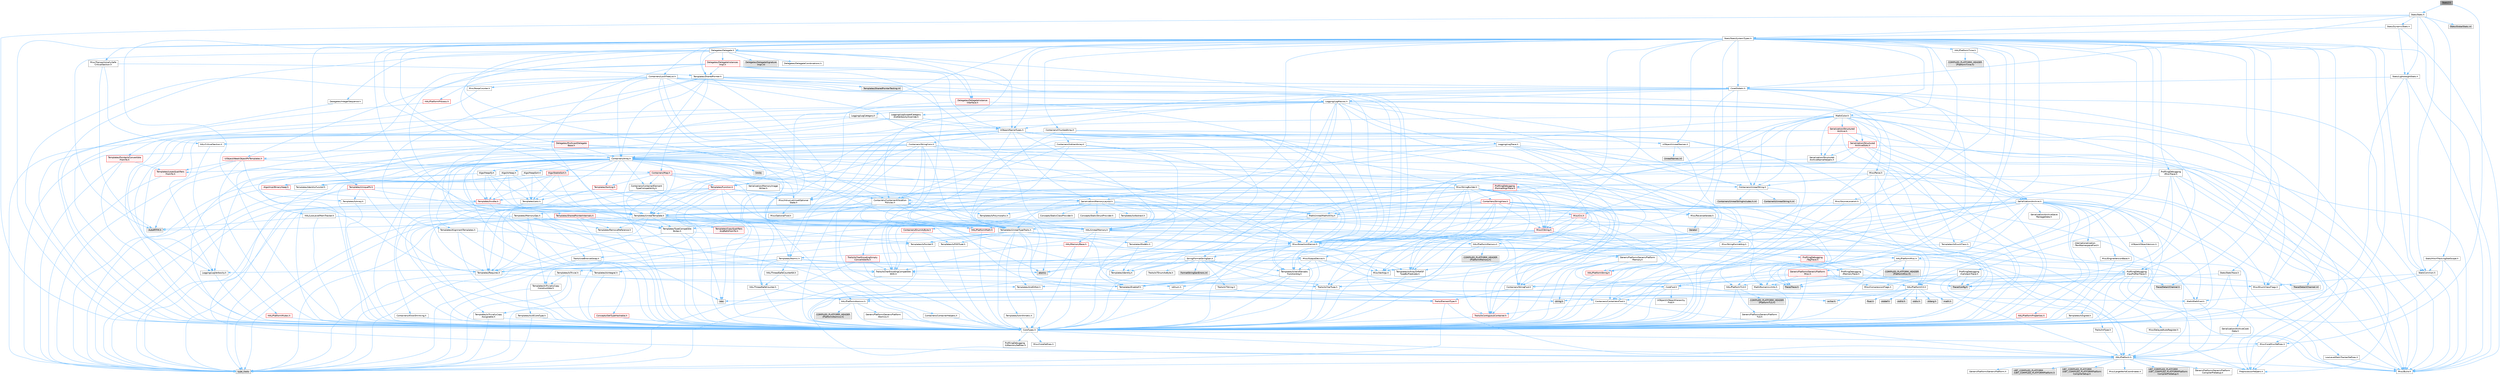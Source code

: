 digraph "Stats2.h"
{
 // INTERACTIVE_SVG=YES
 // LATEX_PDF_SIZE
  bgcolor="transparent";
  edge [fontname=Helvetica,fontsize=10,labelfontname=Helvetica,labelfontsize=10];
  node [fontname=Helvetica,fontsize=10,shape=box,height=0.2,width=0.4];
  Node1 [id="Node000001",label="Stats2.h",height=0.2,width=0.4,color="gray40", fillcolor="grey60", style="filled", fontcolor="black",tooltip=" "];
  Node1 -> Node2 [id="edge1_Node000001_Node000002",color="steelblue1",style="solid",tooltip=" "];
  Node2 [id="Node000002",label="Misc/CoreMiscDefines.h",height=0.2,width=0.4,color="grey40", fillcolor="white", style="filled",URL="$da/d38/CoreMiscDefines_8h.html",tooltip=" "];
  Node2 -> Node3 [id="edge2_Node000002_Node000003",color="steelblue1",style="solid",tooltip=" "];
  Node3 [id="Node000003",label="HAL/Platform.h",height=0.2,width=0.4,color="grey40", fillcolor="white", style="filled",URL="$d9/dd0/Platform_8h.html",tooltip=" "];
  Node3 -> Node4 [id="edge3_Node000003_Node000004",color="steelblue1",style="solid",tooltip=" "];
  Node4 [id="Node000004",label="Misc/Build.h",height=0.2,width=0.4,color="grey40", fillcolor="white", style="filled",URL="$d3/dbb/Build_8h.html",tooltip=" "];
  Node3 -> Node5 [id="edge4_Node000003_Node000005",color="steelblue1",style="solid",tooltip=" "];
  Node5 [id="Node000005",label="Misc/LargeWorldCoordinates.h",height=0.2,width=0.4,color="grey40", fillcolor="white", style="filled",URL="$d2/dcb/LargeWorldCoordinates_8h.html",tooltip=" "];
  Node3 -> Node6 [id="edge5_Node000003_Node000006",color="steelblue1",style="solid",tooltip=" "];
  Node6 [id="Node000006",label="type_traits",height=0.2,width=0.4,color="grey60", fillcolor="#E0E0E0", style="filled",tooltip=" "];
  Node3 -> Node7 [id="edge6_Node000003_Node000007",color="steelblue1",style="solid",tooltip=" "];
  Node7 [id="Node000007",label="PreprocessorHelpers.h",height=0.2,width=0.4,color="grey40", fillcolor="white", style="filled",URL="$db/ddb/PreprocessorHelpers_8h.html",tooltip=" "];
  Node3 -> Node8 [id="edge7_Node000003_Node000008",color="steelblue1",style="solid",tooltip=" "];
  Node8 [id="Node000008",label="UBT_COMPILED_PLATFORM\l/UBT_COMPILED_PLATFORMPlatform\lCompilerPreSetup.h",height=0.2,width=0.4,color="grey60", fillcolor="#E0E0E0", style="filled",tooltip=" "];
  Node3 -> Node9 [id="edge8_Node000003_Node000009",color="steelblue1",style="solid",tooltip=" "];
  Node9 [id="Node000009",label="GenericPlatform/GenericPlatform\lCompilerPreSetup.h",height=0.2,width=0.4,color="grey40", fillcolor="white", style="filled",URL="$d9/dc8/GenericPlatformCompilerPreSetup_8h.html",tooltip=" "];
  Node3 -> Node10 [id="edge9_Node000003_Node000010",color="steelblue1",style="solid",tooltip=" "];
  Node10 [id="Node000010",label="GenericPlatform/GenericPlatform.h",height=0.2,width=0.4,color="grey40", fillcolor="white", style="filled",URL="$d6/d84/GenericPlatform_8h.html",tooltip=" "];
  Node3 -> Node11 [id="edge10_Node000003_Node000011",color="steelblue1",style="solid",tooltip=" "];
  Node11 [id="Node000011",label="UBT_COMPILED_PLATFORM\l/UBT_COMPILED_PLATFORMPlatform.h",height=0.2,width=0.4,color="grey60", fillcolor="#E0E0E0", style="filled",tooltip=" "];
  Node3 -> Node12 [id="edge11_Node000003_Node000012",color="steelblue1",style="solid",tooltip=" "];
  Node12 [id="Node000012",label="UBT_COMPILED_PLATFORM\l/UBT_COMPILED_PLATFORMPlatform\lCompilerSetup.h",height=0.2,width=0.4,color="grey60", fillcolor="#E0E0E0", style="filled",tooltip=" "];
  Node2 -> Node7 [id="edge12_Node000002_Node000007",color="steelblue1",style="solid",tooltip=" "];
  Node1 -> Node13 [id="edge13_Node000001_Node000013",color="steelblue1",style="solid",tooltip=" "];
  Node13 [id="Node000013",label="Stats/Stats.h",height=0.2,width=0.4,color="grey40", fillcolor="white", style="filled",URL="$dc/d09/Stats_8h.html",tooltip=" "];
  Node13 -> Node14 [id="edge14_Node000013_Node000014",color="steelblue1",style="solid",tooltip=" "];
  Node14 [id="Node000014",label="CoreGlobals.h",height=0.2,width=0.4,color="grey40", fillcolor="white", style="filled",URL="$d5/d8c/CoreGlobals_8h.html",tooltip=" "];
  Node14 -> Node15 [id="edge15_Node000014_Node000015",color="steelblue1",style="solid",tooltip=" "];
  Node15 [id="Node000015",label="Containers/UnrealString.h",height=0.2,width=0.4,color="grey40", fillcolor="white", style="filled",URL="$d5/dba/UnrealString_8h.html",tooltip=" "];
  Node15 -> Node16 [id="edge16_Node000015_Node000016",color="steelblue1",style="solid",tooltip=" "];
  Node16 [id="Node000016",label="Containers/UnrealStringIncludes.h.inl",height=0.2,width=0.4,color="grey60", fillcolor="#E0E0E0", style="filled",tooltip=" "];
  Node15 -> Node17 [id="edge17_Node000015_Node000017",color="steelblue1",style="solid",tooltip=" "];
  Node17 [id="Node000017",label="Containers/UnrealString.h.inl",height=0.2,width=0.4,color="grey60", fillcolor="#E0E0E0", style="filled",tooltip=" "];
  Node15 -> Node18 [id="edge18_Node000015_Node000018",color="steelblue1",style="solid",tooltip=" "];
  Node18 [id="Node000018",label="Misc/StringFormatArg.h",height=0.2,width=0.4,color="grey40", fillcolor="white", style="filled",URL="$d2/d16/StringFormatArg_8h.html",tooltip=" "];
  Node18 -> Node19 [id="edge19_Node000018_Node000019",color="steelblue1",style="solid",tooltip=" "];
  Node19 [id="Node000019",label="Containers/ContainersFwd.h",height=0.2,width=0.4,color="grey40", fillcolor="white", style="filled",URL="$d4/d0a/ContainersFwd_8h.html",tooltip=" "];
  Node19 -> Node3 [id="edge20_Node000019_Node000003",color="steelblue1",style="solid",tooltip=" "];
  Node19 -> Node20 [id="edge21_Node000019_Node000020",color="steelblue1",style="solid",tooltip=" "];
  Node20 [id="Node000020",label="CoreTypes.h",height=0.2,width=0.4,color="grey40", fillcolor="white", style="filled",URL="$dc/dec/CoreTypes_8h.html",tooltip=" "];
  Node20 -> Node3 [id="edge22_Node000020_Node000003",color="steelblue1",style="solid",tooltip=" "];
  Node20 -> Node21 [id="edge23_Node000020_Node000021",color="steelblue1",style="solid",tooltip=" "];
  Node21 [id="Node000021",label="ProfilingDebugging\l/UMemoryDefines.h",height=0.2,width=0.4,color="grey40", fillcolor="white", style="filled",URL="$d2/da2/UMemoryDefines_8h.html",tooltip=" "];
  Node20 -> Node2 [id="edge24_Node000020_Node000002",color="steelblue1",style="solid",tooltip=" "];
  Node20 -> Node22 [id="edge25_Node000020_Node000022",color="steelblue1",style="solid",tooltip=" "];
  Node22 [id="Node000022",label="Misc/CoreDefines.h",height=0.2,width=0.4,color="grey40", fillcolor="white", style="filled",URL="$d3/dd2/CoreDefines_8h.html",tooltip=" "];
  Node19 -> Node23 [id="edge26_Node000019_Node000023",color="steelblue1",style="solid",tooltip=" "];
  Node23 [id="Node000023",label="Traits/IsContiguousContainer.h",height=0.2,width=0.4,color="red", fillcolor="#FFF0F0", style="filled",URL="$d5/d3c/IsContiguousContainer_8h.html",tooltip=" "];
  Node23 -> Node20 [id="edge27_Node000023_Node000020",color="steelblue1",style="solid",tooltip=" "];
  Node14 -> Node20 [id="edge28_Node000014_Node000020",color="steelblue1",style="solid",tooltip=" "];
  Node14 -> Node26 [id="edge29_Node000014_Node000026",color="steelblue1",style="solid",tooltip=" "];
  Node26 [id="Node000026",label="HAL/PlatformTLS.h",height=0.2,width=0.4,color="grey40", fillcolor="white", style="filled",URL="$d0/def/PlatformTLS_8h.html",tooltip=" "];
  Node26 -> Node20 [id="edge30_Node000026_Node000020",color="steelblue1",style="solid",tooltip=" "];
  Node26 -> Node27 [id="edge31_Node000026_Node000027",color="steelblue1",style="solid",tooltip=" "];
  Node27 [id="Node000027",label="GenericPlatform/GenericPlatform\lTLS.h",height=0.2,width=0.4,color="grey40", fillcolor="white", style="filled",URL="$d3/d3c/GenericPlatformTLS_8h.html",tooltip=" "];
  Node27 -> Node20 [id="edge32_Node000027_Node000020",color="steelblue1",style="solid",tooltip=" "];
  Node26 -> Node28 [id="edge33_Node000026_Node000028",color="steelblue1",style="solid",tooltip=" "];
  Node28 [id="Node000028",label="COMPILED_PLATFORM_HEADER\l(PlatformTLS.h)",height=0.2,width=0.4,color="grey60", fillcolor="#E0E0E0", style="filled",tooltip=" "];
  Node14 -> Node29 [id="edge34_Node000014_Node000029",color="steelblue1",style="solid",tooltip=" "];
  Node29 [id="Node000029",label="Logging/LogMacros.h",height=0.2,width=0.4,color="grey40", fillcolor="white", style="filled",URL="$d0/d16/LogMacros_8h.html",tooltip=" "];
  Node29 -> Node15 [id="edge35_Node000029_Node000015",color="steelblue1",style="solid",tooltip=" "];
  Node29 -> Node20 [id="edge36_Node000029_Node000020",color="steelblue1",style="solid",tooltip=" "];
  Node29 -> Node7 [id="edge37_Node000029_Node000007",color="steelblue1",style="solid",tooltip=" "];
  Node29 -> Node30 [id="edge38_Node000029_Node000030",color="steelblue1",style="solid",tooltip=" "];
  Node30 [id="Node000030",label="Logging/LogCategory.h",height=0.2,width=0.4,color="grey40", fillcolor="white", style="filled",URL="$d9/d36/LogCategory_8h.html",tooltip=" "];
  Node30 -> Node20 [id="edge39_Node000030_Node000020",color="steelblue1",style="solid",tooltip=" "];
  Node30 -> Node31 [id="edge40_Node000030_Node000031",color="steelblue1",style="solid",tooltip=" "];
  Node31 [id="Node000031",label="Logging/LogVerbosity.h",height=0.2,width=0.4,color="grey40", fillcolor="white", style="filled",URL="$d2/d8f/LogVerbosity_8h.html",tooltip=" "];
  Node31 -> Node20 [id="edge41_Node000031_Node000020",color="steelblue1",style="solid",tooltip=" "];
  Node30 -> Node32 [id="edge42_Node000030_Node000032",color="steelblue1",style="solid",tooltip=" "];
  Node32 [id="Node000032",label="UObject/NameTypes.h",height=0.2,width=0.4,color="grey40", fillcolor="white", style="filled",URL="$d6/d35/NameTypes_8h.html",tooltip=" "];
  Node32 -> Node20 [id="edge43_Node000032_Node000020",color="steelblue1",style="solid",tooltip=" "];
  Node32 -> Node33 [id="edge44_Node000032_Node000033",color="steelblue1",style="solid",tooltip=" "];
  Node33 [id="Node000033",label="Misc/AssertionMacros.h",height=0.2,width=0.4,color="grey40", fillcolor="white", style="filled",URL="$d0/dfa/AssertionMacros_8h.html",tooltip=" "];
  Node33 -> Node20 [id="edge45_Node000033_Node000020",color="steelblue1",style="solid",tooltip=" "];
  Node33 -> Node3 [id="edge46_Node000033_Node000003",color="steelblue1",style="solid",tooltip=" "];
  Node33 -> Node34 [id="edge47_Node000033_Node000034",color="steelblue1",style="solid",tooltip=" "];
  Node34 [id="Node000034",label="HAL/PlatformMisc.h",height=0.2,width=0.4,color="grey40", fillcolor="white", style="filled",URL="$d0/df5/PlatformMisc_8h.html",tooltip=" "];
  Node34 -> Node20 [id="edge48_Node000034_Node000020",color="steelblue1",style="solid",tooltip=" "];
  Node34 -> Node35 [id="edge49_Node000034_Node000035",color="steelblue1",style="solid",tooltip=" "];
  Node35 [id="Node000035",label="GenericPlatform/GenericPlatform\lMisc.h",height=0.2,width=0.4,color="red", fillcolor="#FFF0F0", style="filled",URL="$db/d9a/GenericPlatformMisc_8h.html",tooltip=" "];
  Node35 -> Node36 [id="edge50_Node000035_Node000036",color="steelblue1",style="solid",tooltip=" "];
  Node36 [id="Node000036",label="Containers/StringFwd.h",height=0.2,width=0.4,color="grey40", fillcolor="white", style="filled",URL="$df/d37/StringFwd_8h.html",tooltip=" "];
  Node36 -> Node20 [id="edge51_Node000036_Node000020",color="steelblue1",style="solid",tooltip=" "];
  Node36 -> Node37 [id="edge52_Node000036_Node000037",color="steelblue1",style="solid",tooltip=" "];
  Node37 [id="Node000037",label="Traits/ElementType.h",height=0.2,width=0.4,color="red", fillcolor="#FFF0F0", style="filled",URL="$d5/d4f/ElementType_8h.html",tooltip=" "];
  Node37 -> Node3 [id="edge53_Node000037_Node000003",color="steelblue1",style="solid",tooltip=" "];
  Node37 -> Node6 [id="edge54_Node000037_Node000006",color="steelblue1",style="solid",tooltip=" "];
  Node36 -> Node23 [id="edge55_Node000036_Node000023",color="steelblue1",style="solid",tooltip=" "];
  Node35 -> Node38 [id="edge56_Node000035_Node000038",color="steelblue1",style="solid",tooltip=" "];
  Node38 [id="Node000038",label="CoreFwd.h",height=0.2,width=0.4,color="grey40", fillcolor="white", style="filled",URL="$d1/d1e/CoreFwd_8h.html",tooltip=" "];
  Node38 -> Node20 [id="edge57_Node000038_Node000020",color="steelblue1",style="solid",tooltip=" "];
  Node38 -> Node19 [id="edge58_Node000038_Node000019",color="steelblue1",style="solid",tooltip=" "];
  Node38 -> Node39 [id="edge59_Node000038_Node000039",color="steelblue1",style="solid",tooltip=" "];
  Node39 [id="Node000039",label="Math/MathFwd.h",height=0.2,width=0.4,color="grey40", fillcolor="white", style="filled",URL="$d2/d10/MathFwd_8h.html",tooltip=" "];
  Node39 -> Node3 [id="edge60_Node000039_Node000003",color="steelblue1",style="solid",tooltip=" "];
  Node38 -> Node40 [id="edge61_Node000038_Node000040",color="steelblue1",style="solid",tooltip=" "];
  Node40 [id="Node000040",label="UObject/UObjectHierarchy\lFwd.h",height=0.2,width=0.4,color="grey40", fillcolor="white", style="filled",URL="$d3/d13/UObjectHierarchyFwd_8h.html",tooltip=" "];
  Node35 -> Node20 [id="edge62_Node000035_Node000020",color="steelblue1",style="solid",tooltip=" "];
  Node35 -> Node42 [id="edge63_Node000035_Node000042",color="steelblue1",style="solid",tooltip=" "];
  Node42 [id="Node000042",label="HAL/PlatformCrt.h",height=0.2,width=0.4,color="grey40", fillcolor="white", style="filled",URL="$d8/d75/PlatformCrt_8h.html",tooltip=" "];
  Node42 -> Node43 [id="edge64_Node000042_Node000043",color="steelblue1",style="solid",tooltip=" "];
  Node43 [id="Node000043",label="new",height=0.2,width=0.4,color="grey60", fillcolor="#E0E0E0", style="filled",tooltip=" "];
  Node42 -> Node44 [id="edge65_Node000042_Node000044",color="steelblue1",style="solid",tooltip=" "];
  Node44 [id="Node000044",label="wchar.h",height=0.2,width=0.4,color="grey60", fillcolor="#E0E0E0", style="filled",tooltip=" "];
  Node42 -> Node45 [id="edge66_Node000042_Node000045",color="steelblue1",style="solid",tooltip=" "];
  Node45 [id="Node000045",label="stddef.h",height=0.2,width=0.4,color="grey60", fillcolor="#E0E0E0", style="filled",tooltip=" "];
  Node42 -> Node46 [id="edge67_Node000042_Node000046",color="steelblue1",style="solid",tooltip=" "];
  Node46 [id="Node000046",label="stdlib.h",height=0.2,width=0.4,color="grey60", fillcolor="#E0E0E0", style="filled",tooltip=" "];
  Node42 -> Node47 [id="edge68_Node000042_Node000047",color="steelblue1",style="solid",tooltip=" "];
  Node47 [id="Node000047",label="stdio.h",height=0.2,width=0.4,color="grey60", fillcolor="#E0E0E0", style="filled",tooltip=" "];
  Node42 -> Node48 [id="edge69_Node000042_Node000048",color="steelblue1",style="solid",tooltip=" "];
  Node48 [id="Node000048",label="stdarg.h",height=0.2,width=0.4,color="grey60", fillcolor="#E0E0E0", style="filled",tooltip=" "];
  Node42 -> Node49 [id="edge70_Node000042_Node000049",color="steelblue1",style="solid",tooltip=" "];
  Node49 [id="Node000049",label="math.h",height=0.2,width=0.4,color="grey60", fillcolor="#E0E0E0", style="filled",tooltip=" "];
  Node42 -> Node50 [id="edge71_Node000042_Node000050",color="steelblue1",style="solid",tooltip=" "];
  Node50 [id="Node000050",label="float.h",height=0.2,width=0.4,color="grey60", fillcolor="#E0E0E0", style="filled",tooltip=" "];
  Node42 -> Node51 [id="edge72_Node000042_Node000051",color="steelblue1",style="solid",tooltip=" "];
  Node51 [id="Node000051",label="string.h",height=0.2,width=0.4,color="grey60", fillcolor="#E0E0E0", style="filled",tooltip=" "];
  Node35 -> Node52 [id="edge73_Node000035_Node000052",color="steelblue1",style="solid",tooltip=" "];
  Node52 [id="Node000052",label="Math/NumericLimits.h",height=0.2,width=0.4,color="grey40", fillcolor="white", style="filled",URL="$df/d1b/NumericLimits_8h.html",tooltip=" "];
  Node52 -> Node20 [id="edge74_Node000052_Node000020",color="steelblue1",style="solid",tooltip=" "];
  Node35 -> Node53 [id="edge75_Node000035_Node000053",color="steelblue1",style="solid",tooltip=" "];
  Node53 [id="Node000053",label="Misc/CompressionFlags.h",height=0.2,width=0.4,color="grey40", fillcolor="white", style="filled",URL="$d9/d76/CompressionFlags_8h.html",tooltip=" "];
  Node35 -> Node54 [id="edge76_Node000035_Node000054",color="steelblue1",style="solid",tooltip=" "];
  Node54 [id="Node000054",label="Misc/EnumClassFlags.h",height=0.2,width=0.4,color="grey40", fillcolor="white", style="filled",URL="$d8/de7/EnumClassFlags_8h.html",tooltip=" "];
  Node34 -> Node57 [id="edge77_Node000034_Node000057",color="steelblue1",style="solid",tooltip=" "];
  Node57 [id="Node000057",label="COMPILED_PLATFORM_HEADER\l(PlatformMisc.h)",height=0.2,width=0.4,color="grey60", fillcolor="#E0E0E0", style="filled",tooltip=" "];
  Node34 -> Node58 [id="edge78_Node000034_Node000058",color="steelblue1",style="solid",tooltip=" "];
  Node58 [id="Node000058",label="ProfilingDebugging\l/CpuProfilerTrace.h",height=0.2,width=0.4,color="grey40", fillcolor="white", style="filled",URL="$da/dcb/CpuProfilerTrace_8h.html",tooltip=" "];
  Node58 -> Node20 [id="edge79_Node000058_Node000020",color="steelblue1",style="solid",tooltip=" "];
  Node58 -> Node19 [id="edge80_Node000058_Node000019",color="steelblue1",style="solid",tooltip=" "];
  Node58 -> Node59 [id="edge81_Node000058_Node000059",color="steelblue1",style="solid",tooltip=" "];
  Node59 [id="Node000059",label="HAL/PlatformAtomics.h",height=0.2,width=0.4,color="grey40", fillcolor="white", style="filled",URL="$d3/d36/PlatformAtomics_8h.html",tooltip=" "];
  Node59 -> Node20 [id="edge82_Node000059_Node000020",color="steelblue1",style="solid",tooltip=" "];
  Node59 -> Node60 [id="edge83_Node000059_Node000060",color="steelblue1",style="solid",tooltip=" "];
  Node60 [id="Node000060",label="GenericPlatform/GenericPlatform\lAtomics.h",height=0.2,width=0.4,color="grey40", fillcolor="white", style="filled",URL="$da/d72/GenericPlatformAtomics_8h.html",tooltip=" "];
  Node60 -> Node20 [id="edge84_Node000060_Node000020",color="steelblue1",style="solid",tooltip=" "];
  Node59 -> Node61 [id="edge85_Node000059_Node000061",color="steelblue1",style="solid",tooltip=" "];
  Node61 [id="Node000061",label="COMPILED_PLATFORM_HEADER\l(PlatformAtomics.h)",height=0.2,width=0.4,color="grey60", fillcolor="#E0E0E0", style="filled",tooltip=" "];
  Node58 -> Node7 [id="edge86_Node000058_Node000007",color="steelblue1",style="solid",tooltip=" "];
  Node58 -> Node4 [id="edge87_Node000058_Node000004",color="steelblue1",style="solid",tooltip=" "];
  Node58 -> Node62 [id="edge88_Node000058_Node000062",color="steelblue1",style="solid",tooltip=" "];
  Node62 [id="Node000062",label="Trace/Config.h",height=0.2,width=0.4,color="grey60", fillcolor="#E0E0E0", style="filled",tooltip=" "];
  Node58 -> Node63 [id="edge89_Node000058_Node000063",color="steelblue1",style="solid",tooltip=" "];
  Node63 [id="Node000063",label="Trace/Detail/Channel.h",height=0.2,width=0.4,color="grey60", fillcolor="#E0E0E0", style="filled",tooltip=" "];
  Node58 -> Node64 [id="edge90_Node000058_Node000064",color="steelblue1",style="solid",tooltip=" "];
  Node64 [id="Node000064",label="Trace/Detail/Channel.inl",height=0.2,width=0.4,color="grey60", fillcolor="#E0E0E0", style="filled",tooltip=" "];
  Node58 -> Node65 [id="edge91_Node000058_Node000065",color="steelblue1",style="solid",tooltip=" "];
  Node65 [id="Node000065",label="Trace/Trace.h",height=0.2,width=0.4,color="grey60", fillcolor="#E0E0E0", style="filled",tooltip=" "];
  Node33 -> Node7 [id="edge92_Node000033_Node000007",color="steelblue1",style="solid",tooltip=" "];
  Node33 -> Node66 [id="edge93_Node000033_Node000066",color="steelblue1",style="solid",tooltip=" "];
  Node66 [id="Node000066",label="Templates/EnableIf.h",height=0.2,width=0.4,color="grey40", fillcolor="white", style="filled",URL="$d7/d60/EnableIf_8h.html",tooltip=" "];
  Node66 -> Node20 [id="edge94_Node000066_Node000020",color="steelblue1",style="solid",tooltip=" "];
  Node33 -> Node67 [id="edge95_Node000033_Node000067",color="steelblue1",style="solid",tooltip=" "];
  Node67 [id="Node000067",label="Templates/IsArrayOrRefOf\lTypeByPredicate.h",height=0.2,width=0.4,color="grey40", fillcolor="white", style="filled",URL="$d6/da1/IsArrayOrRefOfTypeByPredicate_8h.html",tooltip=" "];
  Node67 -> Node20 [id="edge96_Node000067_Node000020",color="steelblue1",style="solid",tooltip=" "];
  Node33 -> Node68 [id="edge97_Node000033_Node000068",color="steelblue1",style="solid",tooltip=" "];
  Node68 [id="Node000068",label="Templates/IsValidVariadic\lFunctionArg.h",height=0.2,width=0.4,color="grey40", fillcolor="white", style="filled",URL="$d0/dc8/IsValidVariadicFunctionArg_8h.html",tooltip=" "];
  Node68 -> Node20 [id="edge98_Node000068_Node000020",color="steelblue1",style="solid",tooltip=" "];
  Node68 -> Node69 [id="edge99_Node000068_Node000069",color="steelblue1",style="solid",tooltip=" "];
  Node69 [id="Node000069",label="IsEnum.h",height=0.2,width=0.4,color="grey40", fillcolor="white", style="filled",URL="$d4/de5/IsEnum_8h.html",tooltip=" "];
  Node68 -> Node6 [id="edge100_Node000068_Node000006",color="steelblue1",style="solid",tooltip=" "];
  Node33 -> Node70 [id="edge101_Node000033_Node000070",color="steelblue1",style="solid",tooltip=" "];
  Node70 [id="Node000070",label="Traits/IsCharEncodingCompatible\lWith.h",height=0.2,width=0.4,color="grey40", fillcolor="white", style="filled",URL="$df/dd1/IsCharEncodingCompatibleWith_8h.html",tooltip=" "];
  Node70 -> Node6 [id="edge102_Node000070_Node000006",color="steelblue1",style="solid",tooltip=" "];
  Node70 -> Node71 [id="edge103_Node000070_Node000071",color="steelblue1",style="solid",tooltip=" "];
  Node71 [id="Node000071",label="Traits/IsCharType.h",height=0.2,width=0.4,color="grey40", fillcolor="white", style="filled",URL="$db/d51/IsCharType_8h.html",tooltip=" "];
  Node71 -> Node20 [id="edge104_Node000071_Node000020",color="steelblue1",style="solid",tooltip=" "];
  Node33 -> Node72 [id="edge105_Node000033_Node000072",color="steelblue1",style="solid",tooltip=" "];
  Node72 [id="Node000072",label="Misc/VarArgs.h",height=0.2,width=0.4,color="grey40", fillcolor="white", style="filled",URL="$d5/d6f/VarArgs_8h.html",tooltip=" "];
  Node72 -> Node20 [id="edge106_Node000072_Node000020",color="steelblue1",style="solid",tooltip=" "];
  Node33 -> Node73 [id="edge107_Node000033_Node000073",color="steelblue1",style="solid",tooltip=" "];
  Node73 [id="Node000073",label="String/FormatStringSan.h",height=0.2,width=0.4,color="grey40", fillcolor="white", style="filled",URL="$d3/d8b/FormatStringSan_8h.html",tooltip=" "];
  Node73 -> Node6 [id="edge108_Node000073_Node000006",color="steelblue1",style="solid",tooltip=" "];
  Node73 -> Node20 [id="edge109_Node000073_Node000020",color="steelblue1",style="solid",tooltip=" "];
  Node73 -> Node74 [id="edge110_Node000073_Node000074",color="steelblue1",style="solid",tooltip=" "];
  Node74 [id="Node000074",label="Templates/Requires.h",height=0.2,width=0.4,color="grey40", fillcolor="white", style="filled",URL="$dc/d96/Requires_8h.html",tooltip=" "];
  Node74 -> Node66 [id="edge111_Node000074_Node000066",color="steelblue1",style="solid",tooltip=" "];
  Node74 -> Node6 [id="edge112_Node000074_Node000006",color="steelblue1",style="solid",tooltip=" "];
  Node73 -> Node75 [id="edge113_Node000073_Node000075",color="steelblue1",style="solid",tooltip=" "];
  Node75 [id="Node000075",label="Templates/Identity.h",height=0.2,width=0.4,color="grey40", fillcolor="white", style="filled",URL="$d0/dd5/Identity_8h.html",tooltip=" "];
  Node73 -> Node68 [id="edge114_Node000073_Node000068",color="steelblue1",style="solid",tooltip=" "];
  Node73 -> Node71 [id="edge115_Node000073_Node000071",color="steelblue1",style="solid",tooltip=" "];
  Node73 -> Node76 [id="edge116_Node000073_Node000076",color="steelblue1",style="solid",tooltip=" "];
  Node76 [id="Node000076",label="Traits/IsTEnumAsByte.h",height=0.2,width=0.4,color="grey40", fillcolor="white", style="filled",URL="$d1/de6/IsTEnumAsByte_8h.html",tooltip=" "];
  Node73 -> Node77 [id="edge117_Node000073_Node000077",color="steelblue1",style="solid",tooltip=" "];
  Node77 [id="Node000077",label="Traits/IsTString.h",height=0.2,width=0.4,color="grey40", fillcolor="white", style="filled",URL="$d0/df8/IsTString_8h.html",tooltip=" "];
  Node77 -> Node19 [id="edge118_Node000077_Node000019",color="steelblue1",style="solid",tooltip=" "];
  Node73 -> Node19 [id="edge119_Node000073_Node000019",color="steelblue1",style="solid",tooltip=" "];
  Node73 -> Node78 [id="edge120_Node000073_Node000078",color="steelblue1",style="solid",tooltip=" "];
  Node78 [id="Node000078",label="FormatStringSanErrors.inl",height=0.2,width=0.4,color="grey60", fillcolor="#E0E0E0", style="filled",tooltip=" "];
  Node33 -> Node79 [id="edge121_Node000033_Node000079",color="steelblue1",style="solid",tooltip=" "];
  Node79 [id="Node000079",label="atomic",height=0.2,width=0.4,color="grey60", fillcolor="#E0E0E0", style="filled",tooltip=" "];
  Node32 -> Node80 [id="edge122_Node000032_Node000080",color="steelblue1",style="solid",tooltip=" "];
  Node80 [id="Node000080",label="HAL/UnrealMemory.h",height=0.2,width=0.4,color="grey40", fillcolor="white", style="filled",URL="$d9/d96/UnrealMemory_8h.html",tooltip=" "];
  Node80 -> Node20 [id="edge123_Node000080_Node000020",color="steelblue1",style="solid",tooltip=" "];
  Node80 -> Node81 [id="edge124_Node000080_Node000081",color="steelblue1",style="solid",tooltip=" "];
  Node81 [id="Node000081",label="GenericPlatform/GenericPlatform\lMemory.h",height=0.2,width=0.4,color="grey40", fillcolor="white", style="filled",URL="$dd/d22/GenericPlatformMemory_8h.html",tooltip=" "];
  Node81 -> Node38 [id="edge125_Node000081_Node000038",color="steelblue1",style="solid",tooltip=" "];
  Node81 -> Node20 [id="edge126_Node000081_Node000020",color="steelblue1",style="solid",tooltip=" "];
  Node81 -> Node82 [id="edge127_Node000081_Node000082",color="steelblue1",style="solid",tooltip=" "];
  Node82 [id="Node000082",label="HAL/PlatformString.h",height=0.2,width=0.4,color="red", fillcolor="#FFF0F0", style="filled",URL="$db/db5/PlatformString_8h.html",tooltip=" "];
  Node82 -> Node20 [id="edge128_Node000082_Node000020",color="steelblue1",style="solid",tooltip=" "];
  Node81 -> Node51 [id="edge129_Node000081_Node000051",color="steelblue1",style="solid",tooltip=" "];
  Node81 -> Node44 [id="edge130_Node000081_Node000044",color="steelblue1",style="solid",tooltip=" "];
  Node80 -> Node84 [id="edge131_Node000080_Node000084",color="steelblue1",style="solid",tooltip=" "];
  Node84 [id="Node000084",label="HAL/MemoryBase.h",height=0.2,width=0.4,color="red", fillcolor="#FFF0F0", style="filled",URL="$d6/d9f/MemoryBase_8h.html",tooltip=" "];
  Node84 -> Node20 [id="edge132_Node000084_Node000020",color="steelblue1",style="solid",tooltip=" "];
  Node84 -> Node59 [id="edge133_Node000084_Node000059",color="steelblue1",style="solid",tooltip=" "];
  Node84 -> Node42 [id="edge134_Node000084_Node000042",color="steelblue1",style="solid",tooltip=" "];
  Node84 -> Node86 [id="edge135_Node000084_Node000086",color="steelblue1",style="solid",tooltip=" "];
  Node86 [id="Node000086",label="Misc/OutputDevice.h",height=0.2,width=0.4,color="grey40", fillcolor="white", style="filled",URL="$d7/d32/OutputDevice_8h.html",tooltip=" "];
  Node86 -> Node38 [id="edge136_Node000086_Node000038",color="steelblue1",style="solid",tooltip=" "];
  Node86 -> Node20 [id="edge137_Node000086_Node000020",color="steelblue1",style="solid",tooltip=" "];
  Node86 -> Node31 [id="edge138_Node000086_Node000031",color="steelblue1",style="solid",tooltip=" "];
  Node86 -> Node72 [id="edge139_Node000086_Node000072",color="steelblue1",style="solid",tooltip=" "];
  Node86 -> Node67 [id="edge140_Node000086_Node000067",color="steelblue1",style="solid",tooltip=" "];
  Node86 -> Node68 [id="edge141_Node000086_Node000068",color="steelblue1",style="solid",tooltip=" "];
  Node86 -> Node70 [id="edge142_Node000086_Node000070",color="steelblue1",style="solid",tooltip=" "];
  Node84 -> Node87 [id="edge143_Node000084_Node000087",color="steelblue1",style="solid",tooltip=" "];
  Node87 [id="Node000087",label="Templates/Atomic.h",height=0.2,width=0.4,color="grey40", fillcolor="white", style="filled",URL="$d3/d91/Atomic_8h.html",tooltip=" "];
  Node87 -> Node88 [id="edge144_Node000087_Node000088",color="steelblue1",style="solid",tooltip=" "];
  Node88 [id="Node000088",label="HAL/ThreadSafeCounter.h",height=0.2,width=0.4,color="grey40", fillcolor="white", style="filled",URL="$dc/dc9/ThreadSafeCounter_8h.html",tooltip=" "];
  Node88 -> Node20 [id="edge145_Node000088_Node000020",color="steelblue1",style="solid",tooltip=" "];
  Node88 -> Node59 [id="edge146_Node000088_Node000059",color="steelblue1",style="solid",tooltip=" "];
  Node87 -> Node89 [id="edge147_Node000087_Node000089",color="steelblue1",style="solid",tooltip=" "];
  Node89 [id="Node000089",label="HAL/ThreadSafeCounter64.h",height=0.2,width=0.4,color="grey40", fillcolor="white", style="filled",URL="$d0/d12/ThreadSafeCounter64_8h.html",tooltip=" "];
  Node89 -> Node20 [id="edge148_Node000089_Node000020",color="steelblue1",style="solid",tooltip=" "];
  Node89 -> Node88 [id="edge149_Node000089_Node000088",color="steelblue1",style="solid",tooltip=" "];
  Node87 -> Node90 [id="edge150_Node000087_Node000090",color="steelblue1",style="solid",tooltip=" "];
  Node90 [id="Node000090",label="Templates/IsIntegral.h",height=0.2,width=0.4,color="grey40", fillcolor="white", style="filled",URL="$da/d64/IsIntegral_8h.html",tooltip=" "];
  Node90 -> Node20 [id="edge151_Node000090_Node000020",color="steelblue1",style="solid",tooltip=" "];
  Node87 -> Node91 [id="edge152_Node000087_Node000091",color="steelblue1",style="solid",tooltip=" "];
  Node91 [id="Node000091",label="Templates/IsTrivial.h",height=0.2,width=0.4,color="grey40", fillcolor="white", style="filled",URL="$da/d4c/IsTrivial_8h.html",tooltip=" "];
  Node91 -> Node92 [id="edge153_Node000091_Node000092",color="steelblue1",style="solid",tooltip=" "];
  Node92 [id="Node000092",label="Templates/AndOrNot.h",height=0.2,width=0.4,color="grey40", fillcolor="white", style="filled",URL="$db/d0a/AndOrNot_8h.html",tooltip=" "];
  Node92 -> Node20 [id="edge154_Node000092_Node000020",color="steelblue1",style="solid",tooltip=" "];
  Node91 -> Node93 [id="edge155_Node000091_Node000093",color="steelblue1",style="solid",tooltip=" "];
  Node93 [id="Node000093",label="Templates/IsTriviallyCopy\lConstructible.h",height=0.2,width=0.4,color="grey40", fillcolor="white", style="filled",URL="$d3/d78/IsTriviallyCopyConstructible_8h.html",tooltip=" "];
  Node93 -> Node20 [id="edge156_Node000093_Node000020",color="steelblue1",style="solid",tooltip=" "];
  Node93 -> Node6 [id="edge157_Node000093_Node000006",color="steelblue1",style="solid",tooltip=" "];
  Node91 -> Node94 [id="edge158_Node000091_Node000094",color="steelblue1",style="solid",tooltip=" "];
  Node94 [id="Node000094",label="Templates/IsTriviallyCopy\lAssignable.h",height=0.2,width=0.4,color="grey40", fillcolor="white", style="filled",URL="$d2/df2/IsTriviallyCopyAssignable_8h.html",tooltip=" "];
  Node94 -> Node20 [id="edge159_Node000094_Node000020",color="steelblue1",style="solid",tooltip=" "];
  Node94 -> Node6 [id="edge160_Node000094_Node000006",color="steelblue1",style="solid",tooltip=" "];
  Node91 -> Node6 [id="edge161_Node000091_Node000006",color="steelblue1",style="solid",tooltip=" "];
  Node87 -> Node95 [id="edge162_Node000087_Node000095",color="steelblue1",style="solid",tooltip=" "];
  Node95 [id="Node000095",label="Traits/IntType.h",height=0.2,width=0.4,color="grey40", fillcolor="white", style="filled",URL="$d7/deb/IntType_8h.html",tooltip=" "];
  Node95 -> Node3 [id="edge163_Node000095_Node000003",color="steelblue1",style="solid",tooltip=" "];
  Node87 -> Node79 [id="edge164_Node000087_Node000079",color="steelblue1",style="solid",tooltip=" "];
  Node80 -> Node96 [id="edge165_Node000080_Node000096",color="steelblue1",style="solid",tooltip=" "];
  Node96 [id="Node000096",label="HAL/PlatformMemory.h",height=0.2,width=0.4,color="grey40", fillcolor="white", style="filled",URL="$de/d68/PlatformMemory_8h.html",tooltip=" "];
  Node96 -> Node20 [id="edge166_Node000096_Node000020",color="steelblue1",style="solid",tooltip=" "];
  Node96 -> Node81 [id="edge167_Node000096_Node000081",color="steelblue1",style="solid",tooltip=" "];
  Node96 -> Node97 [id="edge168_Node000096_Node000097",color="steelblue1",style="solid",tooltip=" "];
  Node97 [id="Node000097",label="COMPILED_PLATFORM_HEADER\l(PlatformMemory.h)",height=0.2,width=0.4,color="grey60", fillcolor="#E0E0E0", style="filled",tooltip=" "];
  Node80 -> Node98 [id="edge169_Node000080_Node000098",color="steelblue1",style="solid",tooltip=" "];
  Node98 [id="Node000098",label="ProfilingDebugging\l/MemoryTrace.h",height=0.2,width=0.4,color="grey40", fillcolor="white", style="filled",URL="$da/dd7/MemoryTrace_8h.html",tooltip=" "];
  Node98 -> Node3 [id="edge170_Node000098_Node000003",color="steelblue1",style="solid",tooltip=" "];
  Node98 -> Node54 [id="edge171_Node000098_Node000054",color="steelblue1",style="solid",tooltip=" "];
  Node98 -> Node62 [id="edge172_Node000098_Node000062",color="steelblue1",style="solid",tooltip=" "];
  Node98 -> Node65 [id="edge173_Node000098_Node000065",color="steelblue1",style="solid",tooltip=" "];
  Node80 -> Node99 [id="edge174_Node000080_Node000099",color="steelblue1",style="solid",tooltip=" "];
  Node99 [id="Node000099",label="Templates/IsPointer.h",height=0.2,width=0.4,color="grey40", fillcolor="white", style="filled",URL="$d7/d05/IsPointer_8h.html",tooltip=" "];
  Node99 -> Node20 [id="edge175_Node000099_Node000020",color="steelblue1",style="solid",tooltip=" "];
  Node32 -> Node100 [id="edge176_Node000032_Node000100",color="steelblue1",style="solid",tooltip=" "];
  Node100 [id="Node000100",label="Templates/UnrealTypeTraits.h",height=0.2,width=0.4,color="grey40", fillcolor="white", style="filled",URL="$d2/d2d/UnrealTypeTraits_8h.html",tooltip=" "];
  Node100 -> Node20 [id="edge177_Node000100_Node000020",color="steelblue1",style="solid",tooltip=" "];
  Node100 -> Node99 [id="edge178_Node000100_Node000099",color="steelblue1",style="solid",tooltip=" "];
  Node100 -> Node33 [id="edge179_Node000100_Node000033",color="steelblue1",style="solid",tooltip=" "];
  Node100 -> Node92 [id="edge180_Node000100_Node000092",color="steelblue1",style="solid",tooltip=" "];
  Node100 -> Node66 [id="edge181_Node000100_Node000066",color="steelblue1",style="solid",tooltip=" "];
  Node100 -> Node101 [id="edge182_Node000100_Node000101",color="steelblue1",style="solid",tooltip=" "];
  Node101 [id="Node000101",label="Templates/IsArithmetic.h",height=0.2,width=0.4,color="grey40", fillcolor="white", style="filled",URL="$d2/d5d/IsArithmetic_8h.html",tooltip=" "];
  Node101 -> Node20 [id="edge183_Node000101_Node000020",color="steelblue1",style="solid",tooltip=" "];
  Node100 -> Node69 [id="edge184_Node000100_Node000069",color="steelblue1",style="solid",tooltip=" "];
  Node100 -> Node102 [id="edge185_Node000100_Node000102",color="steelblue1",style="solid",tooltip=" "];
  Node102 [id="Node000102",label="Templates/Models.h",height=0.2,width=0.4,color="grey40", fillcolor="white", style="filled",URL="$d3/d0c/Models_8h.html",tooltip=" "];
  Node102 -> Node75 [id="edge186_Node000102_Node000075",color="steelblue1",style="solid",tooltip=" "];
  Node100 -> Node103 [id="edge187_Node000100_Node000103",color="steelblue1",style="solid",tooltip=" "];
  Node103 [id="Node000103",label="Templates/IsPODType.h",height=0.2,width=0.4,color="grey40", fillcolor="white", style="filled",URL="$d7/db1/IsPODType_8h.html",tooltip=" "];
  Node103 -> Node20 [id="edge188_Node000103_Node000020",color="steelblue1",style="solid",tooltip=" "];
  Node100 -> Node104 [id="edge189_Node000100_Node000104",color="steelblue1",style="solid",tooltip=" "];
  Node104 [id="Node000104",label="Templates/IsUECoreType.h",height=0.2,width=0.4,color="grey40", fillcolor="white", style="filled",URL="$d1/db8/IsUECoreType_8h.html",tooltip=" "];
  Node104 -> Node20 [id="edge190_Node000104_Node000020",color="steelblue1",style="solid",tooltip=" "];
  Node104 -> Node6 [id="edge191_Node000104_Node000006",color="steelblue1",style="solid",tooltip=" "];
  Node100 -> Node93 [id="edge192_Node000100_Node000093",color="steelblue1",style="solid",tooltip=" "];
  Node32 -> Node105 [id="edge193_Node000032_Node000105",color="steelblue1",style="solid",tooltip=" "];
  Node105 [id="Node000105",label="Templates/UnrealTemplate.h",height=0.2,width=0.4,color="grey40", fillcolor="white", style="filled",URL="$d4/d24/UnrealTemplate_8h.html",tooltip=" "];
  Node105 -> Node20 [id="edge194_Node000105_Node000020",color="steelblue1",style="solid",tooltip=" "];
  Node105 -> Node99 [id="edge195_Node000105_Node000099",color="steelblue1",style="solid",tooltip=" "];
  Node105 -> Node80 [id="edge196_Node000105_Node000080",color="steelblue1",style="solid",tooltip=" "];
  Node105 -> Node106 [id="edge197_Node000105_Node000106",color="steelblue1",style="solid",tooltip=" "];
  Node106 [id="Node000106",label="Templates/CopyQualifiers\lAndRefsFromTo.h",height=0.2,width=0.4,color="red", fillcolor="#FFF0F0", style="filled",URL="$d3/db3/CopyQualifiersAndRefsFromTo_8h.html",tooltip=" "];
  Node105 -> Node100 [id="edge198_Node000105_Node000100",color="steelblue1",style="solid",tooltip=" "];
  Node105 -> Node108 [id="edge199_Node000105_Node000108",color="steelblue1",style="solid",tooltip=" "];
  Node108 [id="Node000108",label="Templates/RemoveReference.h",height=0.2,width=0.4,color="grey40", fillcolor="white", style="filled",URL="$da/dbe/RemoveReference_8h.html",tooltip=" "];
  Node108 -> Node20 [id="edge200_Node000108_Node000020",color="steelblue1",style="solid",tooltip=" "];
  Node105 -> Node74 [id="edge201_Node000105_Node000074",color="steelblue1",style="solid",tooltip=" "];
  Node105 -> Node109 [id="edge202_Node000105_Node000109",color="steelblue1",style="solid",tooltip=" "];
  Node109 [id="Node000109",label="Templates/TypeCompatible\lBytes.h",height=0.2,width=0.4,color="grey40", fillcolor="white", style="filled",URL="$df/d0a/TypeCompatibleBytes_8h.html",tooltip=" "];
  Node109 -> Node20 [id="edge203_Node000109_Node000020",color="steelblue1",style="solid",tooltip=" "];
  Node109 -> Node51 [id="edge204_Node000109_Node000051",color="steelblue1",style="solid",tooltip=" "];
  Node109 -> Node43 [id="edge205_Node000109_Node000043",color="steelblue1",style="solid",tooltip=" "];
  Node109 -> Node6 [id="edge206_Node000109_Node000006",color="steelblue1",style="solid",tooltip=" "];
  Node105 -> Node75 [id="edge207_Node000105_Node000075",color="steelblue1",style="solid",tooltip=" "];
  Node105 -> Node23 [id="edge208_Node000105_Node000023",color="steelblue1",style="solid",tooltip=" "];
  Node105 -> Node110 [id="edge209_Node000105_Node000110",color="steelblue1",style="solid",tooltip=" "];
  Node110 [id="Node000110",label="Traits/UseBitwiseSwap.h",height=0.2,width=0.4,color="grey40", fillcolor="white", style="filled",URL="$db/df3/UseBitwiseSwap_8h.html",tooltip=" "];
  Node110 -> Node20 [id="edge210_Node000110_Node000020",color="steelblue1",style="solid",tooltip=" "];
  Node110 -> Node6 [id="edge211_Node000110_Node000006",color="steelblue1",style="solid",tooltip=" "];
  Node105 -> Node6 [id="edge212_Node000105_Node000006",color="steelblue1",style="solid",tooltip=" "];
  Node32 -> Node15 [id="edge213_Node000032_Node000015",color="steelblue1",style="solid",tooltip=" "];
  Node32 -> Node111 [id="edge214_Node000032_Node000111",color="steelblue1",style="solid",tooltip=" "];
  Node111 [id="Node000111",label="HAL/CriticalSection.h",height=0.2,width=0.4,color="grey40", fillcolor="white", style="filled",URL="$d6/d90/CriticalSection_8h.html",tooltip=" "];
  Node111 -> Node112 [id="edge215_Node000111_Node000112",color="steelblue1",style="solid",tooltip=" "];
  Node112 [id="Node000112",label="HAL/PlatformMutex.h",height=0.2,width=0.4,color="red", fillcolor="#FFF0F0", style="filled",URL="$d9/d0b/PlatformMutex_8h.html",tooltip=" "];
  Node112 -> Node20 [id="edge216_Node000112_Node000020",color="steelblue1",style="solid",tooltip=" "];
  Node32 -> Node114 [id="edge217_Node000032_Node000114",color="steelblue1",style="solid",tooltip=" "];
  Node114 [id="Node000114",label="Containers/StringConv.h",height=0.2,width=0.4,color="grey40", fillcolor="white", style="filled",URL="$d3/ddf/StringConv_8h.html",tooltip=" "];
  Node114 -> Node20 [id="edge218_Node000114_Node000020",color="steelblue1",style="solid",tooltip=" "];
  Node114 -> Node33 [id="edge219_Node000114_Node000033",color="steelblue1",style="solid",tooltip=" "];
  Node114 -> Node115 [id="edge220_Node000114_Node000115",color="steelblue1",style="solid",tooltip=" "];
  Node115 [id="Node000115",label="Containers/ContainerAllocation\lPolicies.h",height=0.2,width=0.4,color="grey40", fillcolor="white", style="filled",URL="$d7/dff/ContainerAllocationPolicies_8h.html",tooltip=" "];
  Node115 -> Node20 [id="edge221_Node000115_Node000020",color="steelblue1",style="solid",tooltip=" "];
  Node115 -> Node116 [id="edge222_Node000115_Node000116",color="steelblue1",style="solid",tooltip=" "];
  Node116 [id="Node000116",label="Containers/ContainerHelpers.h",height=0.2,width=0.4,color="grey40", fillcolor="white", style="filled",URL="$d7/d33/ContainerHelpers_8h.html",tooltip=" "];
  Node116 -> Node20 [id="edge223_Node000116_Node000020",color="steelblue1",style="solid",tooltip=" "];
  Node115 -> Node115 [id="edge224_Node000115_Node000115",color="steelblue1",style="solid",tooltip=" "];
  Node115 -> Node117 [id="edge225_Node000115_Node000117",color="steelblue1",style="solid",tooltip=" "];
  Node117 [id="Node000117",label="HAL/PlatformMath.h",height=0.2,width=0.4,color="red", fillcolor="#FFF0F0", style="filled",URL="$dc/d53/PlatformMath_8h.html",tooltip=" "];
  Node117 -> Node20 [id="edge226_Node000117_Node000020",color="steelblue1",style="solid",tooltip=" "];
  Node115 -> Node80 [id="edge227_Node000115_Node000080",color="steelblue1",style="solid",tooltip=" "];
  Node115 -> Node52 [id="edge228_Node000115_Node000052",color="steelblue1",style="solid",tooltip=" "];
  Node115 -> Node33 [id="edge229_Node000115_Node000033",color="steelblue1",style="solid",tooltip=" "];
  Node115 -> Node125 [id="edge230_Node000115_Node000125",color="steelblue1",style="solid",tooltip=" "];
  Node125 [id="Node000125",label="Templates/IsPolymorphic.h",height=0.2,width=0.4,color="grey40", fillcolor="white", style="filled",URL="$dc/d20/IsPolymorphic_8h.html",tooltip=" "];
  Node115 -> Node126 [id="edge231_Node000115_Node000126",color="steelblue1",style="solid",tooltip=" "];
  Node126 [id="Node000126",label="Templates/MemoryOps.h",height=0.2,width=0.4,color="grey40", fillcolor="white", style="filled",URL="$db/dea/MemoryOps_8h.html",tooltip=" "];
  Node126 -> Node20 [id="edge232_Node000126_Node000020",color="steelblue1",style="solid",tooltip=" "];
  Node126 -> Node80 [id="edge233_Node000126_Node000080",color="steelblue1",style="solid",tooltip=" "];
  Node126 -> Node94 [id="edge234_Node000126_Node000094",color="steelblue1",style="solid",tooltip=" "];
  Node126 -> Node93 [id="edge235_Node000126_Node000093",color="steelblue1",style="solid",tooltip=" "];
  Node126 -> Node74 [id="edge236_Node000126_Node000074",color="steelblue1",style="solid",tooltip=" "];
  Node126 -> Node100 [id="edge237_Node000126_Node000100",color="steelblue1",style="solid",tooltip=" "];
  Node126 -> Node110 [id="edge238_Node000126_Node000110",color="steelblue1",style="solid",tooltip=" "];
  Node126 -> Node43 [id="edge239_Node000126_Node000043",color="steelblue1",style="solid",tooltip=" "];
  Node126 -> Node6 [id="edge240_Node000126_Node000006",color="steelblue1",style="solid",tooltip=" "];
  Node115 -> Node109 [id="edge241_Node000115_Node000109",color="steelblue1",style="solid",tooltip=" "];
  Node115 -> Node6 [id="edge242_Node000115_Node000006",color="steelblue1",style="solid",tooltip=" "];
  Node114 -> Node127 [id="edge243_Node000114_Node000127",color="steelblue1",style="solid",tooltip=" "];
  Node127 [id="Node000127",label="Containers/Array.h",height=0.2,width=0.4,color="grey40", fillcolor="white", style="filled",URL="$df/dd0/Array_8h.html",tooltip=" "];
  Node127 -> Node20 [id="edge244_Node000127_Node000020",color="steelblue1",style="solid",tooltip=" "];
  Node127 -> Node33 [id="edge245_Node000127_Node000033",color="steelblue1",style="solid",tooltip=" "];
  Node127 -> Node128 [id="edge246_Node000127_Node000128",color="steelblue1",style="solid",tooltip=" "];
  Node128 [id="Node000128",label="Misc/IntrusiveUnsetOptional\lState.h",height=0.2,width=0.4,color="grey40", fillcolor="white", style="filled",URL="$d2/d0a/IntrusiveUnsetOptionalState_8h.html",tooltip=" "];
  Node128 -> Node129 [id="edge247_Node000128_Node000129",color="steelblue1",style="solid",tooltip=" "];
  Node129 [id="Node000129",label="Misc/OptionalFwd.h",height=0.2,width=0.4,color="grey40", fillcolor="white", style="filled",URL="$dc/d50/OptionalFwd_8h.html",tooltip=" "];
  Node127 -> Node130 [id="edge248_Node000127_Node000130",color="steelblue1",style="solid",tooltip=" "];
  Node130 [id="Node000130",label="Misc/ReverseIterate.h",height=0.2,width=0.4,color="grey40", fillcolor="white", style="filled",URL="$db/de3/ReverseIterate_8h.html",tooltip=" "];
  Node130 -> Node3 [id="edge249_Node000130_Node000003",color="steelblue1",style="solid",tooltip=" "];
  Node130 -> Node131 [id="edge250_Node000130_Node000131",color="steelblue1",style="solid",tooltip=" "];
  Node131 [id="Node000131",label="iterator",height=0.2,width=0.4,color="grey60", fillcolor="#E0E0E0", style="filled",tooltip=" "];
  Node127 -> Node80 [id="edge251_Node000127_Node000080",color="steelblue1",style="solid",tooltip=" "];
  Node127 -> Node100 [id="edge252_Node000127_Node000100",color="steelblue1",style="solid",tooltip=" "];
  Node127 -> Node105 [id="edge253_Node000127_Node000105",color="steelblue1",style="solid",tooltip=" "];
  Node127 -> Node132 [id="edge254_Node000127_Node000132",color="steelblue1",style="solid",tooltip=" "];
  Node132 [id="Node000132",label="Containers/AllowShrinking.h",height=0.2,width=0.4,color="grey40", fillcolor="white", style="filled",URL="$d7/d1a/AllowShrinking_8h.html",tooltip=" "];
  Node132 -> Node20 [id="edge255_Node000132_Node000020",color="steelblue1",style="solid",tooltip=" "];
  Node127 -> Node115 [id="edge256_Node000127_Node000115",color="steelblue1",style="solid",tooltip=" "];
  Node127 -> Node133 [id="edge257_Node000127_Node000133",color="steelblue1",style="solid",tooltip=" "];
  Node133 [id="Node000133",label="Containers/ContainerElement\lTypeCompatibility.h",height=0.2,width=0.4,color="grey40", fillcolor="white", style="filled",URL="$df/ddf/ContainerElementTypeCompatibility_8h.html",tooltip=" "];
  Node133 -> Node20 [id="edge258_Node000133_Node000020",color="steelblue1",style="solid",tooltip=" "];
  Node133 -> Node100 [id="edge259_Node000133_Node000100",color="steelblue1",style="solid",tooltip=" "];
  Node127 -> Node134 [id="edge260_Node000127_Node000134",color="steelblue1",style="solid",tooltip=" "];
  Node134 [id="Node000134",label="Serialization/Archive.h",height=0.2,width=0.4,color="grey40", fillcolor="white", style="filled",URL="$d7/d3b/Archive_8h.html",tooltip=" "];
  Node134 -> Node38 [id="edge261_Node000134_Node000038",color="steelblue1",style="solid",tooltip=" "];
  Node134 -> Node20 [id="edge262_Node000134_Node000020",color="steelblue1",style="solid",tooltip=" "];
  Node134 -> Node135 [id="edge263_Node000134_Node000135",color="steelblue1",style="solid",tooltip=" "];
  Node135 [id="Node000135",label="HAL/PlatformProperties.h",height=0.2,width=0.4,color="red", fillcolor="#FFF0F0", style="filled",URL="$d9/db0/PlatformProperties_8h.html",tooltip=" "];
  Node135 -> Node20 [id="edge264_Node000135_Node000020",color="steelblue1",style="solid",tooltip=" "];
  Node134 -> Node138 [id="edge265_Node000134_Node000138",color="steelblue1",style="solid",tooltip=" "];
  Node138 [id="Node000138",label="Internationalization\l/TextNamespaceFwd.h",height=0.2,width=0.4,color="grey40", fillcolor="white", style="filled",URL="$d8/d97/TextNamespaceFwd_8h.html",tooltip=" "];
  Node138 -> Node20 [id="edge266_Node000138_Node000020",color="steelblue1",style="solid",tooltip=" "];
  Node134 -> Node39 [id="edge267_Node000134_Node000039",color="steelblue1",style="solid",tooltip=" "];
  Node134 -> Node33 [id="edge268_Node000134_Node000033",color="steelblue1",style="solid",tooltip=" "];
  Node134 -> Node4 [id="edge269_Node000134_Node000004",color="steelblue1",style="solid",tooltip=" "];
  Node134 -> Node53 [id="edge270_Node000134_Node000053",color="steelblue1",style="solid",tooltip=" "];
  Node134 -> Node139 [id="edge271_Node000134_Node000139",color="steelblue1",style="solid",tooltip=" "];
  Node139 [id="Node000139",label="Misc/EngineVersionBase.h",height=0.2,width=0.4,color="grey40", fillcolor="white", style="filled",URL="$d5/d2b/EngineVersionBase_8h.html",tooltip=" "];
  Node139 -> Node20 [id="edge272_Node000139_Node000020",color="steelblue1",style="solid",tooltip=" "];
  Node134 -> Node72 [id="edge273_Node000134_Node000072",color="steelblue1",style="solid",tooltip=" "];
  Node134 -> Node140 [id="edge274_Node000134_Node000140",color="steelblue1",style="solid",tooltip=" "];
  Node140 [id="Node000140",label="Serialization/ArchiveCook\lData.h",height=0.2,width=0.4,color="grey40", fillcolor="white", style="filled",URL="$dc/db6/ArchiveCookData_8h.html",tooltip=" "];
  Node140 -> Node3 [id="edge275_Node000140_Node000003",color="steelblue1",style="solid",tooltip=" "];
  Node134 -> Node141 [id="edge276_Node000134_Node000141",color="steelblue1",style="solid",tooltip=" "];
  Node141 [id="Node000141",label="Serialization/ArchiveSave\lPackageData.h",height=0.2,width=0.4,color="grey40", fillcolor="white", style="filled",URL="$d1/d37/ArchiveSavePackageData_8h.html",tooltip=" "];
  Node134 -> Node66 [id="edge277_Node000134_Node000066",color="steelblue1",style="solid",tooltip=" "];
  Node134 -> Node67 [id="edge278_Node000134_Node000067",color="steelblue1",style="solid",tooltip=" "];
  Node134 -> Node142 [id="edge279_Node000134_Node000142",color="steelblue1",style="solid",tooltip=" "];
  Node142 [id="Node000142",label="Templates/IsEnumClass.h",height=0.2,width=0.4,color="grey40", fillcolor="white", style="filled",URL="$d7/d15/IsEnumClass_8h.html",tooltip=" "];
  Node142 -> Node20 [id="edge280_Node000142_Node000020",color="steelblue1",style="solid",tooltip=" "];
  Node142 -> Node92 [id="edge281_Node000142_Node000092",color="steelblue1",style="solid",tooltip=" "];
  Node134 -> Node122 [id="edge282_Node000134_Node000122",color="steelblue1",style="solid",tooltip=" "];
  Node122 [id="Node000122",label="Templates/IsSigned.h",height=0.2,width=0.4,color="grey40", fillcolor="white", style="filled",URL="$d8/dd8/IsSigned_8h.html",tooltip=" "];
  Node122 -> Node20 [id="edge283_Node000122_Node000020",color="steelblue1",style="solid",tooltip=" "];
  Node134 -> Node68 [id="edge284_Node000134_Node000068",color="steelblue1",style="solid",tooltip=" "];
  Node134 -> Node105 [id="edge285_Node000134_Node000105",color="steelblue1",style="solid",tooltip=" "];
  Node134 -> Node70 [id="edge286_Node000134_Node000070",color="steelblue1",style="solid",tooltip=" "];
  Node134 -> Node143 [id="edge287_Node000134_Node000143",color="steelblue1",style="solid",tooltip=" "];
  Node143 [id="Node000143",label="UObject/ObjectVersion.h",height=0.2,width=0.4,color="grey40", fillcolor="white", style="filled",URL="$da/d63/ObjectVersion_8h.html",tooltip=" "];
  Node143 -> Node20 [id="edge288_Node000143_Node000020",color="steelblue1",style="solid",tooltip=" "];
  Node127 -> Node144 [id="edge289_Node000127_Node000144",color="steelblue1",style="solid",tooltip=" "];
  Node144 [id="Node000144",label="Serialization/MemoryImage\lWriter.h",height=0.2,width=0.4,color="grey40", fillcolor="white", style="filled",URL="$d0/d08/MemoryImageWriter_8h.html",tooltip=" "];
  Node144 -> Node20 [id="edge290_Node000144_Node000020",color="steelblue1",style="solid",tooltip=" "];
  Node144 -> Node145 [id="edge291_Node000144_Node000145",color="steelblue1",style="solid",tooltip=" "];
  Node145 [id="Node000145",label="Serialization/MemoryLayout.h",height=0.2,width=0.4,color="grey40", fillcolor="white", style="filled",URL="$d7/d66/MemoryLayout_8h.html",tooltip=" "];
  Node145 -> Node146 [id="edge292_Node000145_Node000146",color="steelblue1",style="solid",tooltip=" "];
  Node146 [id="Node000146",label="Concepts/StaticClassProvider.h",height=0.2,width=0.4,color="grey40", fillcolor="white", style="filled",URL="$dd/d83/StaticClassProvider_8h.html",tooltip=" "];
  Node145 -> Node147 [id="edge293_Node000145_Node000147",color="steelblue1",style="solid",tooltip=" "];
  Node147 [id="Node000147",label="Concepts/StaticStructProvider.h",height=0.2,width=0.4,color="grey40", fillcolor="white", style="filled",URL="$d5/d77/StaticStructProvider_8h.html",tooltip=" "];
  Node145 -> Node148 [id="edge294_Node000145_Node000148",color="steelblue1",style="solid",tooltip=" "];
  Node148 [id="Node000148",label="Containers/EnumAsByte.h",height=0.2,width=0.4,color="red", fillcolor="#FFF0F0", style="filled",URL="$d6/d9a/EnumAsByte_8h.html",tooltip=" "];
  Node148 -> Node20 [id="edge295_Node000148_Node000020",color="steelblue1",style="solid",tooltip=" "];
  Node148 -> Node103 [id="edge296_Node000148_Node000103",color="steelblue1",style="solid",tooltip=" "];
  Node145 -> Node36 [id="edge297_Node000145_Node000036",color="steelblue1",style="solid",tooltip=" "];
  Node145 -> Node80 [id="edge298_Node000145_Node000080",color="steelblue1",style="solid",tooltip=" "];
  Node145 -> Node156 [id="edge299_Node000145_Node000156",color="steelblue1",style="solid",tooltip=" "];
  Node156 [id="Node000156",label="Misc/DelayedAutoRegister.h",height=0.2,width=0.4,color="grey40", fillcolor="white", style="filled",URL="$d1/dda/DelayedAutoRegister_8h.html",tooltip=" "];
  Node156 -> Node3 [id="edge300_Node000156_Node000003",color="steelblue1",style="solid",tooltip=" "];
  Node145 -> Node66 [id="edge301_Node000145_Node000066",color="steelblue1",style="solid",tooltip=" "];
  Node145 -> Node157 [id="edge302_Node000145_Node000157",color="steelblue1",style="solid",tooltip=" "];
  Node157 [id="Node000157",label="Templates/IsAbstract.h",height=0.2,width=0.4,color="grey40", fillcolor="white", style="filled",URL="$d8/db7/IsAbstract_8h.html",tooltip=" "];
  Node145 -> Node125 [id="edge303_Node000145_Node000125",color="steelblue1",style="solid",tooltip=" "];
  Node145 -> Node102 [id="edge304_Node000145_Node000102",color="steelblue1",style="solid",tooltip=" "];
  Node145 -> Node105 [id="edge305_Node000145_Node000105",color="steelblue1",style="solid",tooltip=" "];
  Node127 -> Node158 [id="edge306_Node000127_Node000158",color="steelblue1",style="solid",tooltip=" "];
  Node158 [id="Node000158",label="Algo/Heapify.h",height=0.2,width=0.4,color="grey40", fillcolor="white", style="filled",URL="$d0/d2a/Heapify_8h.html",tooltip=" "];
  Node158 -> Node159 [id="edge307_Node000158_Node000159",color="steelblue1",style="solid",tooltip=" "];
  Node159 [id="Node000159",label="Algo/Impl/BinaryHeap.h",height=0.2,width=0.4,color="red", fillcolor="#FFF0F0", style="filled",URL="$d7/da3/Algo_2Impl_2BinaryHeap_8h.html",tooltip=" "];
  Node159 -> Node160 [id="edge308_Node000159_Node000160",color="steelblue1",style="solid",tooltip=" "];
  Node160 [id="Node000160",label="Templates/Invoke.h",height=0.2,width=0.4,color="red", fillcolor="#FFF0F0", style="filled",URL="$d7/deb/Invoke_8h.html",tooltip=" "];
  Node160 -> Node20 [id="edge309_Node000160_Node000020",color="steelblue1",style="solid",tooltip=" "];
  Node160 -> Node105 [id="edge310_Node000160_Node000105",color="steelblue1",style="solid",tooltip=" "];
  Node160 -> Node6 [id="edge311_Node000160_Node000006",color="steelblue1",style="solid",tooltip=" "];
  Node159 -> Node6 [id="edge312_Node000159_Node000006",color="steelblue1",style="solid",tooltip=" "];
  Node158 -> Node164 [id="edge313_Node000158_Node000164",color="steelblue1",style="solid",tooltip=" "];
  Node164 [id="Node000164",label="Templates/IdentityFunctor.h",height=0.2,width=0.4,color="grey40", fillcolor="white", style="filled",URL="$d7/d2e/IdentityFunctor_8h.html",tooltip=" "];
  Node164 -> Node3 [id="edge314_Node000164_Node000003",color="steelblue1",style="solid",tooltip=" "];
  Node158 -> Node160 [id="edge315_Node000158_Node000160",color="steelblue1",style="solid",tooltip=" "];
  Node158 -> Node165 [id="edge316_Node000158_Node000165",color="steelblue1",style="solid",tooltip=" "];
  Node165 [id="Node000165",label="Templates/Less.h",height=0.2,width=0.4,color="grey40", fillcolor="white", style="filled",URL="$de/dc8/Less_8h.html",tooltip=" "];
  Node165 -> Node20 [id="edge317_Node000165_Node000020",color="steelblue1",style="solid",tooltip=" "];
  Node165 -> Node105 [id="edge318_Node000165_Node000105",color="steelblue1",style="solid",tooltip=" "];
  Node158 -> Node105 [id="edge319_Node000158_Node000105",color="steelblue1",style="solid",tooltip=" "];
  Node127 -> Node166 [id="edge320_Node000127_Node000166",color="steelblue1",style="solid",tooltip=" "];
  Node166 [id="Node000166",label="Algo/HeapSort.h",height=0.2,width=0.4,color="grey40", fillcolor="white", style="filled",URL="$d3/d92/HeapSort_8h.html",tooltip=" "];
  Node166 -> Node159 [id="edge321_Node000166_Node000159",color="steelblue1",style="solid",tooltip=" "];
  Node166 -> Node164 [id="edge322_Node000166_Node000164",color="steelblue1",style="solid",tooltip=" "];
  Node166 -> Node165 [id="edge323_Node000166_Node000165",color="steelblue1",style="solid",tooltip=" "];
  Node166 -> Node105 [id="edge324_Node000166_Node000105",color="steelblue1",style="solid",tooltip=" "];
  Node127 -> Node167 [id="edge325_Node000127_Node000167",color="steelblue1",style="solid",tooltip=" "];
  Node167 [id="Node000167",label="Algo/IsHeap.h",height=0.2,width=0.4,color="grey40", fillcolor="white", style="filled",URL="$de/d32/IsHeap_8h.html",tooltip=" "];
  Node167 -> Node159 [id="edge326_Node000167_Node000159",color="steelblue1",style="solid",tooltip=" "];
  Node167 -> Node164 [id="edge327_Node000167_Node000164",color="steelblue1",style="solid",tooltip=" "];
  Node167 -> Node160 [id="edge328_Node000167_Node000160",color="steelblue1",style="solid",tooltip=" "];
  Node167 -> Node165 [id="edge329_Node000167_Node000165",color="steelblue1",style="solid",tooltip=" "];
  Node167 -> Node105 [id="edge330_Node000167_Node000105",color="steelblue1",style="solid",tooltip=" "];
  Node127 -> Node159 [id="edge331_Node000127_Node000159",color="steelblue1",style="solid",tooltip=" "];
  Node127 -> Node168 [id="edge332_Node000127_Node000168",color="steelblue1",style="solid",tooltip=" "];
  Node168 [id="Node000168",label="Algo/StableSort.h",height=0.2,width=0.4,color="red", fillcolor="#FFF0F0", style="filled",URL="$d7/d3c/StableSort_8h.html",tooltip=" "];
  Node168 -> Node164 [id="edge333_Node000168_Node000164",color="steelblue1",style="solid",tooltip=" "];
  Node168 -> Node160 [id="edge334_Node000168_Node000160",color="steelblue1",style="solid",tooltip=" "];
  Node168 -> Node165 [id="edge335_Node000168_Node000165",color="steelblue1",style="solid",tooltip=" "];
  Node168 -> Node105 [id="edge336_Node000168_Node000105",color="steelblue1",style="solid",tooltip=" "];
  Node127 -> Node171 [id="edge337_Node000127_Node000171",color="steelblue1",style="solid",tooltip=" "];
  Node171 [id="Node000171",label="Concepts/GetTypeHashable.h",height=0.2,width=0.4,color="red", fillcolor="#FFF0F0", style="filled",URL="$d3/da2/GetTypeHashable_8h.html",tooltip=" "];
  Node171 -> Node20 [id="edge338_Node000171_Node000020",color="steelblue1",style="solid",tooltip=" "];
  Node127 -> Node164 [id="edge339_Node000127_Node000164",color="steelblue1",style="solid",tooltip=" "];
  Node127 -> Node160 [id="edge340_Node000127_Node000160",color="steelblue1",style="solid",tooltip=" "];
  Node127 -> Node165 [id="edge341_Node000127_Node000165",color="steelblue1",style="solid",tooltip=" "];
  Node127 -> Node172 [id="edge342_Node000127_Node000172",color="steelblue1",style="solid",tooltip=" "];
  Node172 [id="Node000172",label="Templates/LosesQualifiers\lFromTo.h",height=0.2,width=0.4,color="red", fillcolor="#FFF0F0", style="filled",URL="$d2/db3/LosesQualifiersFromTo_8h.html",tooltip=" "];
  Node172 -> Node6 [id="edge343_Node000172_Node000006",color="steelblue1",style="solid",tooltip=" "];
  Node127 -> Node74 [id="edge344_Node000127_Node000074",color="steelblue1",style="solid",tooltip=" "];
  Node127 -> Node173 [id="edge345_Node000127_Node000173",color="steelblue1",style="solid",tooltip=" "];
  Node173 [id="Node000173",label="Templates/Sorting.h",height=0.2,width=0.4,color="red", fillcolor="#FFF0F0", style="filled",URL="$d3/d9e/Sorting_8h.html",tooltip=" "];
  Node173 -> Node20 [id="edge346_Node000173_Node000020",color="steelblue1",style="solid",tooltip=" "];
  Node173 -> Node117 [id="edge347_Node000173_Node000117",color="steelblue1",style="solid",tooltip=" "];
  Node173 -> Node165 [id="edge348_Node000173_Node000165",color="steelblue1",style="solid",tooltip=" "];
  Node127 -> Node177 [id="edge349_Node000127_Node000177",color="steelblue1",style="solid",tooltip=" "];
  Node177 [id="Node000177",label="Templates/AlignmentTemplates.h",height=0.2,width=0.4,color="grey40", fillcolor="white", style="filled",URL="$dd/d32/AlignmentTemplates_8h.html",tooltip=" "];
  Node177 -> Node20 [id="edge350_Node000177_Node000020",color="steelblue1",style="solid",tooltip=" "];
  Node177 -> Node90 [id="edge351_Node000177_Node000090",color="steelblue1",style="solid",tooltip=" "];
  Node177 -> Node99 [id="edge352_Node000177_Node000099",color="steelblue1",style="solid",tooltip=" "];
  Node127 -> Node37 [id="edge353_Node000127_Node000037",color="steelblue1",style="solid",tooltip=" "];
  Node127 -> Node123 [id="edge354_Node000127_Node000123",color="steelblue1",style="solid",tooltip=" "];
  Node123 [id="Node000123",label="limits",height=0.2,width=0.4,color="grey60", fillcolor="#E0E0E0", style="filled",tooltip=" "];
  Node127 -> Node6 [id="edge355_Node000127_Node000006",color="steelblue1",style="solid",tooltip=" "];
  Node114 -> Node151 [id="edge356_Node000114_Node000151",color="steelblue1",style="solid",tooltip=" "];
  Node151 [id="Node000151",label="Misc/CString.h",height=0.2,width=0.4,color="red", fillcolor="#FFF0F0", style="filled",URL="$d2/d49/CString_8h.html",tooltip=" "];
  Node151 -> Node20 [id="edge357_Node000151_Node000020",color="steelblue1",style="solid",tooltip=" "];
  Node151 -> Node42 [id="edge358_Node000151_Node000042",color="steelblue1",style="solid",tooltip=" "];
  Node151 -> Node82 [id="edge359_Node000151_Node000082",color="steelblue1",style="solid",tooltip=" "];
  Node151 -> Node33 [id="edge360_Node000151_Node000033",color="steelblue1",style="solid",tooltip=" "];
  Node151 -> Node72 [id="edge361_Node000151_Node000072",color="steelblue1",style="solid",tooltip=" "];
  Node151 -> Node67 [id="edge362_Node000151_Node000067",color="steelblue1",style="solid",tooltip=" "];
  Node151 -> Node68 [id="edge363_Node000151_Node000068",color="steelblue1",style="solid",tooltip=" "];
  Node151 -> Node70 [id="edge364_Node000151_Node000070",color="steelblue1",style="solid",tooltip=" "];
  Node114 -> Node178 [id="edge365_Node000114_Node000178",color="steelblue1",style="solid",tooltip=" "];
  Node178 [id="Node000178",label="Templates/IsArray.h",height=0.2,width=0.4,color="grey40", fillcolor="white", style="filled",URL="$d8/d8d/IsArray_8h.html",tooltip=" "];
  Node178 -> Node20 [id="edge366_Node000178_Node000020",color="steelblue1",style="solid",tooltip=" "];
  Node114 -> Node105 [id="edge367_Node000114_Node000105",color="steelblue1",style="solid",tooltip=" "];
  Node114 -> Node100 [id="edge368_Node000114_Node000100",color="steelblue1",style="solid",tooltip=" "];
  Node114 -> Node37 [id="edge369_Node000114_Node000037",color="steelblue1",style="solid",tooltip=" "];
  Node114 -> Node70 [id="edge370_Node000114_Node000070",color="steelblue1",style="solid",tooltip=" "];
  Node114 -> Node23 [id="edge371_Node000114_Node000023",color="steelblue1",style="solid",tooltip=" "];
  Node114 -> Node6 [id="edge372_Node000114_Node000006",color="steelblue1",style="solid",tooltip=" "];
  Node32 -> Node36 [id="edge373_Node000032_Node000036",color="steelblue1",style="solid",tooltip=" "];
  Node32 -> Node179 [id="edge374_Node000032_Node000179",color="steelblue1",style="solid",tooltip=" "];
  Node179 [id="Node000179",label="UObject/UnrealNames.h",height=0.2,width=0.4,color="grey40", fillcolor="white", style="filled",URL="$d8/db1/UnrealNames_8h.html",tooltip=" "];
  Node179 -> Node20 [id="edge375_Node000179_Node000020",color="steelblue1",style="solid",tooltip=" "];
  Node179 -> Node180 [id="edge376_Node000179_Node000180",color="steelblue1",style="solid",tooltip=" "];
  Node180 [id="Node000180",label="UnrealNames.inl",height=0.2,width=0.4,color="grey60", fillcolor="#E0E0E0", style="filled",tooltip=" "];
  Node32 -> Node87 [id="edge377_Node000032_Node000087",color="steelblue1",style="solid",tooltip=" "];
  Node32 -> Node145 [id="edge378_Node000032_Node000145",color="steelblue1",style="solid",tooltip=" "];
  Node32 -> Node128 [id="edge379_Node000032_Node000128",color="steelblue1",style="solid",tooltip=" "];
  Node32 -> Node181 [id="edge380_Node000032_Node000181",color="steelblue1",style="solid",tooltip=" "];
  Node181 [id="Node000181",label="Misc/StringBuilder.h",height=0.2,width=0.4,color="grey40", fillcolor="white", style="filled",URL="$d4/d52/StringBuilder_8h.html",tooltip=" "];
  Node181 -> Node36 [id="edge381_Node000181_Node000036",color="steelblue1",style="solid",tooltip=" "];
  Node181 -> Node182 [id="edge382_Node000181_Node000182",color="steelblue1",style="solid",tooltip=" "];
  Node182 [id="Node000182",label="Containers/StringView.h",height=0.2,width=0.4,color="red", fillcolor="#FFF0F0", style="filled",URL="$dd/dea/StringView_8h.html",tooltip=" "];
  Node182 -> Node20 [id="edge383_Node000182_Node000020",color="steelblue1",style="solid",tooltip=" "];
  Node182 -> Node36 [id="edge384_Node000182_Node000036",color="steelblue1",style="solid",tooltip=" "];
  Node182 -> Node80 [id="edge385_Node000182_Node000080",color="steelblue1",style="solid",tooltip=" "];
  Node182 -> Node52 [id="edge386_Node000182_Node000052",color="steelblue1",style="solid",tooltip=" "];
  Node182 -> Node176 [id="edge387_Node000182_Node000176",color="steelblue1",style="solid",tooltip=" "];
  Node176 [id="Node000176",label="Math/UnrealMathUtility.h",height=0.2,width=0.4,color="grey40", fillcolor="white", style="filled",URL="$db/db8/UnrealMathUtility_8h.html",tooltip=" "];
  Node176 -> Node20 [id="edge388_Node000176_Node000020",color="steelblue1",style="solid",tooltip=" "];
  Node176 -> Node33 [id="edge389_Node000176_Node000033",color="steelblue1",style="solid",tooltip=" "];
  Node176 -> Node117 [id="edge390_Node000176_Node000117",color="steelblue1",style="solid",tooltip=" "];
  Node176 -> Node39 [id="edge391_Node000176_Node000039",color="steelblue1",style="solid",tooltip=" "];
  Node176 -> Node75 [id="edge392_Node000176_Node000075",color="steelblue1",style="solid",tooltip=" "];
  Node176 -> Node74 [id="edge393_Node000176_Node000074",color="steelblue1",style="solid",tooltip=" "];
  Node182 -> Node150 [id="edge394_Node000182_Node000150",color="steelblue1",style="solid",tooltip=" "];
  Node150 [id="Node000150",label="Misc/Crc.h",height=0.2,width=0.4,color="red", fillcolor="#FFF0F0", style="filled",URL="$d4/dd2/Crc_8h.html",tooltip=" "];
  Node150 -> Node20 [id="edge395_Node000150_Node000020",color="steelblue1",style="solid",tooltip=" "];
  Node150 -> Node82 [id="edge396_Node000150_Node000082",color="steelblue1",style="solid",tooltip=" "];
  Node150 -> Node33 [id="edge397_Node000150_Node000033",color="steelblue1",style="solid",tooltip=" "];
  Node150 -> Node151 [id="edge398_Node000150_Node000151",color="steelblue1",style="solid",tooltip=" "];
  Node150 -> Node100 [id="edge399_Node000150_Node000100",color="steelblue1",style="solid",tooltip=" "];
  Node150 -> Node71 [id="edge400_Node000150_Node000071",color="steelblue1",style="solid",tooltip=" "];
  Node182 -> Node151 [id="edge401_Node000182_Node000151",color="steelblue1",style="solid",tooltip=" "];
  Node182 -> Node130 [id="edge402_Node000182_Node000130",color="steelblue1",style="solid",tooltip=" "];
  Node182 -> Node74 [id="edge403_Node000182_Node000074",color="steelblue1",style="solid",tooltip=" "];
  Node182 -> Node105 [id="edge404_Node000182_Node000105",color="steelblue1",style="solid",tooltip=" "];
  Node182 -> Node37 [id="edge405_Node000182_Node000037",color="steelblue1",style="solid",tooltip=" "];
  Node182 -> Node70 [id="edge406_Node000182_Node000070",color="steelblue1",style="solid",tooltip=" "];
  Node182 -> Node71 [id="edge407_Node000182_Node000071",color="steelblue1",style="solid",tooltip=" "];
  Node182 -> Node23 [id="edge408_Node000182_Node000023",color="steelblue1",style="solid",tooltip=" "];
  Node182 -> Node6 [id="edge409_Node000182_Node000006",color="steelblue1",style="solid",tooltip=" "];
  Node181 -> Node20 [id="edge410_Node000181_Node000020",color="steelblue1",style="solid",tooltip=" "];
  Node181 -> Node82 [id="edge411_Node000181_Node000082",color="steelblue1",style="solid",tooltip=" "];
  Node181 -> Node80 [id="edge412_Node000181_Node000080",color="steelblue1",style="solid",tooltip=" "];
  Node181 -> Node33 [id="edge413_Node000181_Node000033",color="steelblue1",style="solid",tooltip=" "];
  Node181 -> Node151 [id="edge414_Node000181_Node000151",color="steelblue1",style="solid",tooltip=" "];
  Node181 -> Node66 [id="edge415_Node000181_Node000066",color="steelblue1",style="solid",tooltip=" "];
  Node181 -> Node67 [id="edge416_Node000181_Node000067",color="steelblue1",style="solid",tooltip=" "];
  Node181 -> Node68 [id="edge417_Node000181_Node000068",color="steelblue1",style="solid",tooltip=" "];
  Node181 -> Node74 [id="edge418_Node000181_Node000074",color="steelblue1",style="solid",tooltip=" "];
  Node181 -> Node105 [id="edge419_Node000181_Node000105",color="steelblue1",style="solid",tooltip=" "];
  Node181 -> Node100 [id="edge420_Node000181_Node000100",color="steelblue1",style="solid",tooltip=" "];
  Node181 -> Node70 [id="edge421_Node000181_Node000070",color="steelblue1",style="solid",tooltip=" "];
  Node181 -> Node185 [id="edge422_Node000181_Node000185",color="steelblue1",style="solid",tooltip=" "];
  Node185 [id="Node000185",label="Traits/IsCharEncodingSimply\lConvertibleTo.h",height=0.2,width=0.4,color="red", fillcolor="#FFF0F0", style="filled",URL="$d4/dee/IsCharEncodingSimplyConvertibleTo_8h.html",tooltip=" "];
  Node185 -> Node6 [id="edge423_Node000185_Node000006",color="steelblue1",style="solid",tooltip=" "];
  Node185 -> Node70 [id="edge424_Node000185_Node000070",color="steelblue1",style="solid",tooltip=" "];
  Node185 -> Node71 [id="edge425_Node000185_Node000071",color="steelblue1",style="solid",tooltip=" "];
  Node181 -> Node71 [id="edge426_Node000181_Node000071",color="steelblue1",style="solid",tooltip=" "];
  Node181 -> Node23 [id="edge427_Node000181_Node000023",color="steelblue1",style="solid",tooltip=" "];
  Node181 -> Node6 [id="edge428_Node000181_Node000006",color="steelblue1",style="solid",tooltip=" "];
  Node32 -> Node65 [id="edge429_Node000032_Node000065",color="steelblue1",style="solid",tooltip=" "];
  Node29 -> Node187 [id="edge430_Node000029_Node000187",color="steelblue1",style="solid",tooltip=" "];
  Node187 [id="Node000187",label="Logging/LogScopedCategory\lAndVerbosityOverride.h",height=0.2,width=0.4,color="grey40", fillcolor="white", style="filled",URL="$de/dba/LogScopedCategoryAndVerbosityOverride_8h.html",tooltip=" "];
  Node187 -> Node20 [id="edge431_Node000187_Node000020",color="steelblue1",style="solid",tooltip=" "];
  Node187 -> Node31 [id="edge432_Node000187_Node000031",color="steelblue1",style="solid",tooltip=" "];
  Node187 -> Node32 [id="edge433_Node000187_Node000032",color="steelblue1",style="solid",tooltip=" "];
  Node29 -> Node188 [id="edge434_Node000029_Node000188",color="steelblue1",style="solid",tooltip=" "];
  Node188 [id="Node000188",label="Logging/LogTrace.h",height=0.2,width=0.4,color="grey40", fillcolor="white", style="filled",URL="$d5/d91/LogTrace_8h.html",tooltip=" "];
  Node188 -> Node20 [id="edge435_Node000188_Node000020",color="steelblue1",style="solid",tooltip=" "];
  Node188 -> Node127 [id="edge436_Node000188_Node000127",color="steelblue1",style="solid",tooltip=" "];
  Node188 -> Node7 [id="edge437_Node000188_Node000007",color="steelblue1",style="solid",tooltip=" "];
  Node188 -> Node31 [id="edge438_Node000188_Node000031",color="steelblue1",style="solid",tooltip=" "];
  Node188 -> Node4 [id="edge439_Node000188_Node000004",color="steelblue1",style="solid",tooltip=" "];
  Node188 -> Node67 [id="edge440_Node000188_Node000067",color="steelblue1",style="solid",tooltip=" "];
  Node188 -> Node62 [id="edge441_Node000188_Node000062",color="steelblue1",style="solid",tooltip=" "];
  Node188 -> Node65 [id="edge442_Node000188_Node000065",color="steelblue1",style="solid",tooltip=" "];
  Node188 -> Node70 [id="edge443_Node000188_Node000070",color="steelblue1",style="solid",tooltip=" "];
  Node29 -> Node31 [id="edge444_Node000029_Node000031",color="steelblue1",style="solid",tooltip=" "];
  Node29 -> Node33 [id="edge445_Node000029_Node000033",color="steelblue1",style="solid",tooltip=" "];
  Node29 -> Node4 [id="edge446_Node000029_Node000004",color="steelblue1",style="solid",tooltip=" "];
  Node29 -> Node72 [id="edge447_Node000029_Node000072",color="steelblue1",style="solid",tooltip=" "];
  Node29 -> Node73 [id="edge448_Node000029_Node000073",color="steelblue1",style="solid",tooltip=" "];
  Node29 -> Node66 [id="edge449_Node000029_Node000066",color="steelblue1",style="solid",tooltip=" "];
  Node29 -> Node67 [id="edge450_Node000029_Node000067",color="steelblue1",style="solid",tooltip=" "];
  Node29 -> Node68 [id="edge451_Node000029_Node000068",color="steelblue1",style="solid",tooltip=" "];
  Node29 -> Node70 [id="edge452_Node000029_Node000070",color="steelblue1",style="solid",tooltip=" "];
  Node29 -> Node6 [id="edge453_Node000029_Node000006",color="steelblue1",style="solid",tooltip=" "];
  Node14 -> Node4 [id="edge454_Node000014_Node000004",color="steelblue1",style="solid",tooltip=" "];
  Node14 -> Node54 [id="edge455_Node000014_Node000054",color="steelblue1",style="solid",tooltip=" "];
  Node14 -> Node86 [id="edge456_Node000014_Node000086",color="steelblue1",style="solid",tooltip=" "];
  Node14 -> Node58 [id="edge457_Node000014_Node000058",color="steelblue1",style="solid",tooltip=" "];
  Node14 -> Node87 [id="edge458_Node000014_Node000087",color="steelblue1",style="solid",tooltip=" "];
  Node14 -> Node32 [id="edge459_Node000014_Node000032",color="steelblue1",style="solid",tooltip=" "];
  Node14 -> Node79 [id="edge460_Node000014_Node000079",color="steelblue1",style="solid",tooltip=" "];
  Node13 -> Node20 [id="edge461_Node000013_Node000020",color="steelblue1",style="solid",tooltip=" "];
  Node13 -> Node189 [id="edge462_Node000013_Node000189",color="steelblue1",style="solid",tooltip=" "];
  Node189 [id="Node000189",label="StatsCommon.h",height=0.2,width=0.4,color="grey40", fillcolor="white", style="filled",URL="$df/d16/StatsCommon_8h.html",tooltip=" "];
  Node189 -> Node20 [id="edge463_Node000189_Node000020",color="steelblue1",style="solid",tooltip=" "];
  Node189 -> Node4 [id="edge464_Node000189_Node000004",color="steelblue1",style="solid",tooltip=" "];
  Node189 -> Node54 [id="edge465_Node000189_Node000054",color="steelblue1",style="solid",tooltip=" "];
  Node13 -> Node190 [id="edge466_Node000013_Node000190",color="steelblue1",style="solid",tooltip=" "];
  Node190 [id="Node000190",label="Stats/DynamicStats.h",height=0.2,width=0.4,color="grey40", fillcolor="white", style="filled",URL="$dc/d24/DynamicStats_8h.html",tooltip=" "];
  Node190 -> Node4 [id="edge467_Node000190_Node000004",color="steelblue1",style="solid",tooltip=" "];
  Node190 -> Node191 [id="edge468_Node000190_Node000191",color="steelblue1",style="solid",tooltip=" "];
  Node191 [id="Node000191",label="Stats/LightweightStats.h",height=0.2,width=0.4,color="grey40", fillcolor="white", style="filled",URL="$d5/d66/LightweightStats_8h.html",tooltip=" "];
  Node191 -> Node20 [id="edge469_Node000191_Node000020",color="steelblue1",style="solid",tooltip=" "];
  Node191 -> Node14 [id="edge470_Node000191_Node000014",color="steelblue1",style="solid",tooltip=" "];
  Node191 -> Node4 [id="edge471_Node000191_Node000004",color="steelblue1",style="solid",tooltip=" "];
  Node191 -> Node189 [id="edge472_Node000191_Node000189",color="steelblue1",style="solid",tooltip=" "];
  Node190 -> Node192 [id="edge473_Node000190_Node000192",color="steelblue1",style="solid",tooltip=" "];
  Node192 [id="Node000192",label="Stats/StatsSystemTypes.h",height=0.2,width=0.4,color="grey40", fillcolor="white", style="filled",URL="$d1/d5a/StatsSystemTypes_8h.html",tooltip=" "];
  Node192 -> Node4 [id="edge474_Node000192_Node000004",color="steelblue1",style="solid",tooltip=" "];
  Node192 -> Node2 [id="edge475_Node000192_Node000002",color="steelblue1",style="solid",tooltip=" "];
  Node192 -> Node127 [id="edge476_Node000192_Node000127",color="steelblue1",style="solid",tooltip=" "];
  Node192 -> Node193 [id="edge477_Node000192_Node000193",color="steelblue1",style="solid",tooltip=" "];
  Node193 [id="Node000193",label="Containers/ChunkedArray.h",height=0.2,width=0.4,color="grey40", fillcolor="white", style="filled",URL="$d8/db0/ChunkedArray_8h.html",tooltip=" "];
  Node193 -> Node20 [id="edge478_Node000193_Node000020",color="steelblue1",style="solid",tooltip=" "];
  Node193 -> Node33 [id="edge479_Node000193_Node000033",color="steelblue1",style="solid",tooltip=" "];
  Node193 -> Node128 [id="edge480_Node000193_Node000128",color="steelblue1",style="solid",tooltip=" "];
  Node193 -> Node100 [id="edge481_Node000193_Node000100",color="steelblue1",style="solid",tooltip=" "];
  Node193 -> Node194 [id="edge482_Node000193_Node000194",color="steelblue1",style="solid",tooltip=" "];
  Node194 [id="Node000194",label="Containers/IndirectArray.h",height=0.2,width=0.4,color="grey40", fillcolor="white", style="filled",URL="$de/d0e/IndirectArray_8h.html",tooltip=" "];
  Node194 -> Node20 [id="edge483_Node000194_Node000020",color="steelblue1",style="solid",tooltip=" "];
  Node194 -> Node33 [id="edge484_Node000194_Node000033",color="steelblue1",style="solid",tooltip=" "];
  Node194 -> Node80 [id="edge485_Node000194_Node000080",color="steelblue1",style="solid",tooltip=" "];
  Node194 -> Node100 [id="edge486_Node000194_Node000100",color="steelblue1",style="solid",tooltip=" "];
  Node194 -> Node115 [id="edge487_Node000194_Node000115",color="steelblue1",style="solid",tooltip=" "];
  Node194 -> Node127 [id="edge488_Node000194_Node000127",color="steelblue1",style="solid",tooltip=" "];
  Node192 -> Node115 [id="edge489_Node000192_Node000115",color="steelblue1",style="solid",tooltip=" "];
  Node192 -> Node195 [id="edge490_Node000192_Node000195",color="steelblue1",style="solid",tooltip=" "];
  Node195 [id="Node000195",label="Containers/LockFreeList.h",height=0.2,width=0.4,color="grey40", fillcolor="white", style="filled",URL="$d4/de7/LockFreeList_8h.html",tooltip=" "];
  Node195 -> Node127 [id="edge491_Node000195_Node000127",color="steelblue1",style="solid",tooltip=" "];
  Node195 -> Node19 [id="edge492_Node000195_Node000019",color="steelblue1",style="solid",tooltip=" "];
  Node195 -> Node14 [id="edge493_Node000195_Node000014",color="steelblue1",style="solid",tooltip=" "];
  Node195 -> Node20 [id="edge494_Node000195_Node000020",color="steelblue1",style="solid",tooltip=" "];
  Node195 -> Node59 [id="edge495_Node000195_Node000059",color="steelblue1",style="solid",tooltip=" "];
  Node195 -> Node196 [id="edge496_Node000195_Node000196",color="steelblue1",style="solid",tooltip=" "];
  Node196 [id="Node000196",label="HAL/PlatformProcess.h",height=0.2,width=0.4,color="red", fillcolor="#FFF0F0", style="filled",URL="$d7/d52/PlatformProcess_8h.html",tooltip=" "];
  Node196 -> Node20 [id="edge497_Node000196_Node000020",color="steelblue1",style="solid",tooltip=" "];
  Node195 -> Node88 [id="edge498_Node000195_Node000088",color="steelblue1",style="solid",tooltip=" "];
  Node195 -> Node29 [id="edge499_Node000195_Node000029",color="steelblue1",style="solid",tooltip=" "];
  Node195 -> Node33 [id="edge500_Node000195_Node000033",color="steelblue1",style="solid",tooltip=" "];
  Node195 -> Node198 [id="edge501_Node000195_Node000198",color="steelblue1",style="solid",tooltip=" "];
  Node198 [id="Node000198",label="Misc/NoopCounter.h",height=0.2,width=0.4,color="grey40", fillcolor="white", style="filled",URL="$dd/dff/NoopCounter_8h.html",tooltip=" "];
  Node198 -> Node20 [id="edge502_Node000198_Node000020",color="steelblue1",style="solid",tooltip=" "];
  Node195 -> Node177 [id="edge503_Node000195_Node000177",color="steelblue1",style="solid",tooltip=" "];
  Node195 -> Node199 [id="edge504_Node000195_Node000199",color="steelblue1",style="solid",tooltip=" "];
  Node199 [id="Node000199",label="Templates/Function.h",height=0.2,width=0.4,color="red", fillcolor="#FFF0F0", style="filled",URL="$df/df5/Function_8h.html",tooltip=" "];
  Node199 -> Node20 [id="edge505_Node000199_Node000020",color="steelblue1",style="solid",tooltip=" "];
  Node199 -> Node33 [id="edge506_Node000199_Node000033",color="steelblue1",style="solid",tooltip=" "];
  Node199 -> Node128 [id="edge507_Node000199_Node000128",color="steelblue1",style="solid",tooltip=" "];
  Node199 -> Node80 [id="edge508_Node000199_Node000080",color="steelblue1",style="solid",tooltip=" "];
  Node199 -> Node100 [id="edge509_Node000199_Node000100",color="steelblue1",style="solid",tooltip=" "];
  Node199 -> Node160 [id="edge510_Node000199_Node000160",color="steelblue1",style="solid",tooltip=" "];
  Node199 -> Node105 [id="edge511_Node000199_Node000105",color="steelblue1",style="solid",tooltip=" "];
  Node199 -> Node74 [id="edge512_Node000199_Node000074",color="steelblue1",style="solid",tooltip=" "];
  Node199 -> Node176 [id="edge513_Node000199_Node000176",color="steelblue1",style="solid",tooltip=" "];
  Node199 -> Node43 [id="edge514_Node000199_Node000043",color="steelblue1",style="solid",tooltip=" "];
  Node199 -> Node6 [id="edge515_Node000199_Node000006",color="steelblue1",style="solid",tooltip=" "];
  Node195 -> Node79 [id="edge516_Node000195_Node000079",color="steelblue1",style="solid",tooltip=" "];
  Node192 -> Node15 [id="edge517_Node000192_Node000015",color="steelblue1",style="solid",tooltip=" "];
  Node192 -> Node14 [id="edge518_Node000192_Node000014",color="steelblue1",style="solid",tooltip=" "];
  Node192 -> Node20 [id="edge519_Node000192_Node000020",color="steelblue1",style="solid",tooltip=" "];
  Node192 -> Node201 [id="edge520_Node000192_Node000201",color="steelblue1",style="solid",tooltip=" "];
  Node201 [id="Node000201",label="Delegates/Delegate.h",height=0.2,width=0.4,color="grey40", fillcolor="white", style="filled",URL="$d4/d80/Delegate_8h.html",tooltip=" "];
  Node201 -> Node20 [id="edge521_Node000201_Node000020",color="steelblue1",style="solid",tooltip=" "];
  Node201 -> Node33 [id="edge522_Node000201_Node000033",color="steelblue1",style="solid",tooltip=" "];
  Node201 -> Node32 [id="edge523_Node000201_Node000032",color="steelblue1",style="solid",tooltip=" "];
  Node201 -> Node202 [id="edge524_Node000201_Node000202",color="steelblue1",style="solid",tooltip=" "];
  Node202 [id="Node000202",label="Templates/SharedPointer.h",height=0.2,width=0.4,color="grey40", fillcolor="white", style="filled",URL="$d2/d17/SharedPointer_8h.html",tooltip=" "];
  Node202 -> Node20 [id="edge525_Node000202_Node000020",color="steelblue1",style="solid",tooltip=" "];
  Node202 -> Node128 [id="edge526_Node000202_Node000128",color="steelblue1",style="solid",tooltip=" "];
  Node202 -> Node203 [id="edge527_Node000202_Node000203",color="steelblue1",style="solid",tooltip=" "];
  Node203 [id="Node000203",label="Templates/PointerIsConvertible\lFromTo.h",height=0.2,width=0.4,color="red", fillcolor="#FFF0F0", style="filled",URL="$d6/d65/PointerIsConvertibleFromTo_8h.html",tooltip=" "];
  Node203 -> Node20 [id="edge528_Node000203_Node000020",color="steelblue1",style="solid",tooltip=" "];
  Node203 -> Node172 [id="edge529_Node000203_Node000172",color="steelblue1",style="solid",tooltip=" "];
  Node203 -> Node6 [id="edge530_Node000203_Node000006",color="steelblue1",style="solid",tooltip=" "];
  Node202 -> Node33 [id="edge531_Node000202_Node000033",color="steelblue1",style="solid",tooltip=" "];
  Node202 -> Node80 [id="edge532_Node000202_Node000080",color="steelblue1",style="solid",tooltip=" "];
  Node202 -> Node127 [id="edge533_Node000202_Node000127",color="steelblue1",style="solid",tooltip=" "];
  Node202 -> Node204 [id="edge534_Node000202_Node000204",color="steelblue1",style="solid",tooltip=" "];
  Node204 [id="Node000204",label="Containers/Map.h",height=0.2,width=0.4,color="red", fillcolor="#FFF0F0", style="filled",URL="$df/d79/Map_8h.html",tooltip=" "];
  Node204 -> Node20 [id="edge535_Node000204_Node000020",color="steelblue1",style="solid",tooltip=" "];
  Node204 -> Node133 [id="edge536_Node000204_Node000133",color="steelblue1",style="solid",tooltip=" "];
  Node204 -> Node15 [id="edge537_Node000204_Node000015",color="steelblue1",style="solid",tooltip=" "];
  Node204 -> Node33 [id="edge538_Node000204_Node000033",color="steelblue1",style="solid",tooltip=" "];
  Node204 -> Node199 [id="edge539_Node000204_Node000199",color="steelblue1",style="solid",tooltip=" "];
  Node204 -> Node173 [id="edge540_Node000204_Node000173",color="steelblue1",style="solid",tooltip=" "];
  Node204 -> Node105 [id="edge541_Node000204_Node000105",color="steelblue1",style="solid",tooltip=" "];
  Node204 -> Node100 [id="edge542_Node000204_Node000100",color="steelblue1",style="solid",tooltip=" "];
  Node204 -> Node6 [id="edge543_Node000204_Node000006",color="steelblue1",style="solid",tooltip=" "];
  Node202 -> Node14 [id="edge544_Node000202_Node000014",color="steelblue1",style="solid",tooltip=" "];
  Node202 -> Node231 [id="edge545_Node000202_Node000231",color="steelblue1",style="solid",tooltip=" "];
  Node231 [id="Node000231",label="Templates/SharedPointerInternals.h",height=0.2,width=0.4,color="red", fillcolor="#FFF0F0", style="filled",URL="$de/d3a/SharedPointerInternals_8h.html",tooltip=" "];
  Node231 -> Node20 [id="edge546_Node000231_Node000020",color="steelblue1",style="solid",tooltip=" "];
  Node231 -> Node80 [id="edge547_Node000231_Node000080",color="steelblue1",style="solid",tooltip=" "];
  Node231 -> Node33 [id="edge548_Node000231_Node000033",color="steelblue1",style="solid",tooltip=" "];
  Node231 -> Node108 [id="edge549_Node000231_Node000108",color="steelblue1",style="solid",tooltip=" "];
  Node231 -> Node109 [id="edge550_Node000231_Node000109",color="steelblue1",style="solid",tooltip=" "];
  Node231 -> Node233 [id="edge551_Node000231_Node000233",color="steelblue1",style="solid",tooltip=" "];
  Node233 [id="Node000233",label="AutoRTFM.h",height=0.2,width=0.4,color="grey60", fillcolor="#E0E0E0", style="filled",tooltip=" "];
  Node231 -> Node79 [id="edge552_Node000231_Node000079",color="steelblue1",style="solid",tooltip=" "];
  Node231 -> Node6 [id="edge553_Node000231_Node000006",color="steelblue1",style="solid",tooltip=" "];
  Node202 -> Node234 [id="edge554_Node000202_Node000234",color="steelblue1",style="solid",tooltip=" "];
  Node234 [id="Node000234",label="Templates/SharedPointerTesting.inl",height=0.2,width=0.4,color="grey60", fillcolor="#E0E0E0", style="filled",tooltip=" "];
  Node201 -> Node235 [id="edge555_Node000201_Node000235",color="steelblue1",style="solid",tooltip=" "];
  Node235 [id="Node000235",label="UObject/WeakObjectPtrTemplates.h",height=0.2,width=0.4,color="red", fillcolor="#FFF0F0", style="filled",URL="$d8/d3b/WeakObjectPtrTemplates_8h.html",tooltip=" "];
  Node235 -> Node20 [id="edge556_Node000235_Node000020",color="steelblue1",style="solid",tooltip=" "];
  Node235 -> Node172 [id="edge557_Node000235_Node000172",color="steelblue1",style="solid",tooltip=" "];
  Node235 -> Node74 [id="edge558_Node000235_Node000074",color="steelblue1",style="solid",tooltip=" "];
  Node235 -> Node204 [id="edge559_Node000235_Node000204",color="steelblue1",style="solid",tooltip=" "];
  Node235 -> Node6 [id="edge560_Node000235_Node000006",color="steelblue1",style="solid",tooltip=" "];
  Node201 -> Node238 [id="edge561_Node000201_Node000238",color="steelblue1",style="solid",tooltip=" "];
  Node238 [id="Node000238",label="Delegates/MulticastDelegate\lBase.h",height=0.2,width=0.4,color="red", fillcolor="#FFF0F0", style="filled",URL="$db/d16/MulticastDelegateBase_8h.html",tooltip=" "];
  Node238 -> Node233 [id="edge562_Node000238_Node000233",color="steelblue1",style="solid",tooltip=" "];
  Node238 -> Node20 [id="edge563_Node000238_Node000020",color="steelblue1",style="solid",tooltip=" "];
  Node238 -> Node115 [id="edge564_Node000238_Node000115",color="steelblue1",style="solid",tooltip=" "];
  Node238 -> Node127 [id="edge565_Node000238_Node000127",color="steelblue1",style="solid",tooltip=" "];
  Node238 -> Node176 [id="edge566_Node000238_Node000176",color="steelblue1",style="solid",tooltip=" "];
  Node201 -> Node229 [id="edge567_Node000201_Node000229",color="steelblue1",style="solid",tooltip=" "];
  Node229 [id="Node000229",label="Delegates/IntegerSequence.h",height=0.2,width=0.4,color="grey40", fillcolor="white", style="filled",URL="$d2/dcc/IntegerSequence_8h.html",tooltip=" "];
  Node229 -> Node20 [id="edge568_Node000229_Node000020",color="steelblue1",style="solid",tooltip=" "];
  Node201 -> Node233 [id="edge569_Node000201_Node000233",color="steelblue1",style="solid",tooltip=" "];
  Node201 -> Node249 [id="edge570_Node000201_Node000249",color="steelblue1",style="solid",tooltip=" "];
  Node249 [id="Node000249",label="Delegates/DelegateInstance\lInterface.h",height=0.2,width=0.4,color="red", fillcolor="#FFF0F0", style="filled",URL="$de/d82/DelegateInstanceInterface_8h.html",tooltip=" "];
  Node249 -> Node33 [id="edge571_Node000249_Node000033",color="steelblue1",style="solid",tooltip=" "];
  Node249 -> Node109 [id="edge572_Node000249_Node000109",color="steelblue1",style="solid",tooltip=" "];
  Node201 -> Node250 [id="edge573_Node000201_Node000250",color="steelblue1",style="solid",tooltip=" "];
  Node250 [id="Node000250",label="Delegates/DelegateInstances\lImpl.h",height=0.2,width=0.4,color="red", fillcolor="#FFF0F0", style="filled",URL="$d5/dc6/DelegateInstancesImpl_8h.html",tooltip=" "];
  Node250 -> Node20 [id="edge574_Node000250_Node000020",color="steelblue1",style="solid",tooltip=" "];
  Node250 -> Node249 [id="edge575_Node000250_Node000249",color="steelblue1",style="solid",tooltip=" "];
  Node250 -> Node33 [id="edge576_Node000250_Node000033",color="steelblue1",style="solid",tooltip=" "];
  Node250 -> Node108 [id="edge577_Node000250_Node000108",color="steelblue1",style="solid",tooltip=" "];
  Node250 -> Node202 [id="edge578_Node000250_Node000202",color="steelblue1",style="solid",tooltip=" "];
  Node250 -> Node100 [id="edge579_Node000250_Node000100",color="steelblue1",style="solid",tooltip=" "];
  Node250 -> Node32 [id="edge580_Node000250_Node000032",color="steelblue1",style="solid",tooltip=" "];
  Node250 -> Node235 [id="edge581_Node000250_Node000235",color="steelblue1",style="solid",tooltip=" "];
  Node201 -> Node251 [id="edge582_Node000201_Node000251",color="steelblue1",style="solid",tooltip=" "];
  Node251 [id="Node000251",label="Delegates/DelegateSignature\lImpl.inl",height=0.2,width=0.4,color="grey60", fillcolor="#E0E0E0", style="filled",tooltip=" "];
  Node201 -> Node252 [id="edge583_Node000201_Node000252",color="steelblue1",style="solid",tooltip=" "];
  Node252 [id="Node000252",label="Delegates/DelegateCombinations.h",height=0.2,width=0.4,color="grey40", fillcolor="white", style="filled",URL="$d3/d23/DelegateCombinations_8h.html",tooltip=" "];
  Node192 -> Node253 [id="edge584_Node000192_Node000253",color="steelblue1",style="solid",tooltip=" "];
  Node253 [id="Node000253",label="HAL/LowLevelMemTracker.h",height=0.2,width=0.4,color="grey40", fillcolor="white", style="filled",URL="$d0/d14/LowLevelMemTracker_8h.html",tooltip=" "];
  Node253 -> Node20 [id="edge585_Node000253_Node000020",color="steelblue1",style="solid",tooltip=" "];
  Node253 -> Node254 [id="edge586_Node000253_Node000254",color="steelblue1",style="solid",tooltip=" "];
  Node254 [id="Node000254",label="LowLevelMemTrackerDefines.h",height=0.2,width=0.4,color="grey40", fillcolor="white", style="filled",URL="$d0/d28/LowLevelMemTrackerDefines_8h.html",tooltip=" "];
  Node254 -> Node4 [id="edge587_Node000254_Node000004",color="steelblue1",style="solid",tooltip=" "];
  Node253 -> Node255 [id="edge588_Node000253_Node000255",color="steelblue1",style="solid",tooltip=" "];
  Node255 [id="Node000255",label="ProfilingDebugging\l/TagTrace.h",height=0.2,width=0.4,color="red", fillcolor="#FFF0F0", style="filled",URL="$de/d56/TagTrace_8h.html",tooltip=" "];
  Node255 -> Node20 [id="edge589_Node000255_Node000020",color="steelblue1",style="solid",tooltip=" "];
  Node255 -> Node98 [id="edge590_Node000255_Node000098",color="steelblue1",style="solid",tooltip=" "];
  Node255 -> Node62 [id="edge591_Node000255_Node000062",color="steelblue1",style="solid",tooltip=" "];
  Node253 -> Node233 [id="edge592_Node000253_Node000233",color="steelblue1",style="solid",tooltip=" "];
  Node192 -> Node42 [id="edge593_Node000192_Node000042",color="steelblue1",style="solid",tooltip=" "];
  Node192 -> Node96 [id="edge594_Node000192_Node000096",color="steelblue1",style="solid",tooltip=" "];
  Node192 -> Node34 [id="edge595_Node000192_Node000034",color="steelblue1",style="solid",tooltip=" "];
  Node192 -> Node26 [id="edge596_Node000192_Node000026",color="steelblue1",style="solid",tooltip=" "];
  Node192 -> Node257 [id="edge597_Node000192_Node000257",color="steelblue1",style="solid",tooltip=" "];
  Node257 [id="Node000257",label="HAL/PlatformTime.h",height=0.2,width=0.4,color="grey40", fillcolor="white", style="filled",URL="$de/d9f/PlatformTime_8h.html",tooltip=" "];
  Node257 -> Node20 [id="edge598_Node000257_Node000020",color="steelblue1",style="solid",tooltip=" "];
  Node257 -> Node258 [id="edge599_Node000257_Node000258",color="steelblue1",style="solid",tooltip=" "];
  Node258 [id="Node000258",label="COMPILED_PLATFORM_HEADER\l(PlatformTime.h)",height=0.2,width=0.4,color="grey60", fillcolor="#E0E0E0", style="filled",tooltip=" "];
  Node192 -> Node88 [id="edge600_Node000192_Node000088",color="steelblue1",style="solid",tooltip=" "];
  Node192 -> Node80 [id="edge601_Node000192_Node000080",color="steelblue1",style="solid",tooltip=" "];
  Node192 -> Node259 [id="edge602_Node000192_Node000259",color="steelblue1",style="solid",tooltip=" "];
  Node259 [id="Node000259",label="Math/Color.h",height=0.2,width=0.4,color="grey40", fillcolor="white", style="filled",URL="$dd/dac/Color_8h.html",tooltip=" "];
  Node259 -> Node127 [id="edge603_Node000259_Node000127",color="steelblue1",style="solid",tooltip=" "];
  Node259 -> Node15 [id="edge604_Node000259_Node000015",color="steelblue1",style="solid",tooltip=" "];
  Node259 -> Node20 [id="edge605_Node000259_Node000020",color="steelblue1",style="solid",tooltip=" "];
  Node259 -> Node7 [id="edge606_Node000259_Node000007",color="steelblue1",style="solid",tooltip=" "];
  Node259 -> Node39 [id="edge607_Node000259_Node000039",color="steelblue1",style="solid",tooltip=" "];
  Node259 -> Node176 [id="edge608_Node000259_Node000176",color="steelblue1",style="solid",tooltip=" "];
  Node259 -> Node33 [id="edge609_Node000259_Node000033",color="steelblue1",style="solid",tooltip=" "];
  Node259 -> Node150 [id="edge610_Node000259_Node000150",color="steelblue1",style="solid",tooltip=" "];
  Node259 -> Node260 [id="edge611_Node000259_Node000260",color="steelblue1",style="solid",tooltip=" "];
  Node260 [id="Node000260",label="Misc/Parse.h",height=0.2,width=0.4,color="grey40", fillcolor="white", style="filled",URL="$dc/d71/Parse_8h.html",tooltip=" "];
  Node260 -> Node36 [id="edge612_Node000260_Node000036",color="steelblue1",style="solid",tooltip=" "];
  Node260 -> Node15 [id="edge613_Node000260_Node000015",color="steelblue1",style="solid",tooltip=" "];
  Node260 -> Node20 [id="edge614_Node000260_Node000020",color="steelblue1",style="solid",tooltip=" "];
  Node260 -> Node42 [id="edge615_Node000260_Node000042",color="steelblue1",style="solid",tooltip=" "];
  Node260 -> Node4 [id="edge616_Node000260_Node000004",color="steelblue1",style="solid",tooltip=" "];
  Node260 -> Node54 [id="edge617_Node000260_Node000054",color="steelblue1",style="solid",tooltip=" "];
  Node260 -> Node199 [id="edge618_Node000260_Node000199",color="steelblue1",style="solid",tooltip=" "];
  Node259 -> Node134 [id="edge619_Node000259_Node000134",color="steelblue1",style="solid",tooltip=" "];
  Node259 -> Node145 [id="edge620_Node000259_Node000145",color="steelblue1",style="solid",tooltip=" "];
  Node259 -> Node211 [id="edge621_Node000259_Node000211",color="steelblue1",style="solid",tooltip=" "];
  Node211 [id="Node000211",label="Serialization/Structured\lArchive.h",height=0.2,width=0.4,color="red", fillcolor="#FFF0F0", style="filled",URL="$d9/d1e/StructuredArchive_8h.html",tooltip=" "];
  Node211 -> Node127 [id="edge622_Node000211_Node000127",color="steelblue1",style="solid",tooltip=" "];
  Node211 -> Node115 [id="edge623_Node000211_Node000115",color="steelblue1",style="solid",tooltip=" "];
  Node211 -> Node20 [id="edge624_Node000211_Node000020",color="steelblue1",style="solid",tooltip=" "];
  Node211 -> Node4 [id="edge625_Node000211_Node000004",color="steelblue1",style="solid",tooltip=" "];
  Node211 -> Node134 [id="edge626_Node000211_Node000134",color="steelblue1",style="solid",tooltip=" "];
  Node211 -> Node214 [id="edge627_Node000211_Node000214",color="steelblue1",style="solid",tooltip=" "];
  Node214 [id="Node000214",label="Serialization/Structured\lArchiveNameHelpers.h",height=0.2,width=0.4,color="grey40", fillcolor="white", style="filled",URL="$d0/d7b/StructuredArchiveNameHelpers_8h.html",tooltip=" "];
  Node214 -> Node20 [id="edge628_Node000214_Node000020",color="steelblue1",style="solid",tooltip=" "];
  Node214 -> Node75 [id="edge629_Node000214_Node000075",color="steelblue1",style="solid",tooltip=" "];
  Node211 -> Node218 [id="edge630_Node000211_Node000218",color="steelblue1",style="solid",tooltip=" "];
  Node218 [id="Node000218",label="Serialization/Structured\lArchiveSlots.h",height=0.2,width=0.4,color="red", fillcolor="#FFF0F0", style="filled",URL="$d2/d87/StructuredArchiveSlots_8h.html",tooltip=" "];
  Node218 -> Node127 [id="edge631_Node000218_Node000127",color="steelblue1",style="solid",tooltip=" "];
  Node218 -> Node20 [id="edge632_Node000218_Node000020",color="steelblue1",style="solid",tooltip=" "];
  Node218 -> Node4 [id="edge633_Node000218_Node000004",color="steelblue1",style="solid",tooltip=" "];
  Node218 -> Node134 [id="edge634_Node000218_Node000134",color="steelblue1",style="solid",tooltip=" "];
  Node218 -> Node214 [id="edge635_Node000218_Node000214",color="steelblue1",style="solid",tooltip=" "];
  Node218 -> Node66 [id="edge636_Node000218_Node000066",color="steelblue1",style="solid",tooltip=" "];
  Node218 -> Node142 [id="edge637_Node000218_Node000142",color="steelblue1",style="solid",tooltip=" "];
  Node259 -> Node214 [id="edge638_Node000259_Node000214",color="steelblue1",style="solid",tooltip=" "];
  Node259 -> Node218 [id="edge639_Node000259_Node000218",color="steelblue1",style="solid",tooltip=" "];
  Node192 -> Node52 [id="edge640_Node000192_Node000052",color="steelblue1",style="solid",tooltip=" "];
  Node192 -> Node33 [id="edge641_Node000192_Node000033",color="steelblue1",style="solid",tooltip=" "];
  Node192 -> Node151 [id="edge642_Node000192_Node000151",color="steelblue1",style="solid",tooltip=" "];
  Node192 -> Node54 [id="edge643_Node000192_Node000054",color="steelblue1",style="solid",tooltip=" "];
  Node192 -> Node261 [id="edge644_Node000192_Node000261",color="steelblue1",style="solid",tooltip=" "];
  Node261 [id="Node000261",label="Misc/SourceLocation.h",height=0.2,width=0.4,color="grey40", fillcolor="white", style="filled",URL="$d3/d9a/SourceLocation_8h.html",tooltip=" "];
  Node261 -> Node20 [id="edge645_Node000261_Node000020",color="steelblue1",style="solid",tooltip=" "];
  Node261 -> Node3 [id="edge646_Node000261_Node000003",color="steelblue1",style="solid",tooltip=" "];
  Node261 -> Node105 [id="edge647_Node000261_Node000105",color="steelblue1",style="solid",tooltip=" "];
  Node192 -> Node247 [id="edge648_Node000192_Node000247",color="steelblue1",style="solid",tooltip=" "];
  Node247 [id="Node000247",label="Misc/TransactionallySafe\lCriticalSection.h",height=0.2,width=0.4,color="grey40", fillcolor="white", style="filled",URL="$da/d63/TransactionallySafeCriticalSection_8h.html",tooltip=" "];
  Node247 -> Node111 [id="edge649_Node000247_Node000111",color="steelblue1",style="solid",tooltip=" "];
  Node247 -> Node233 [id="edge650_Node000247_Node000233",color="steelblue1",style="solid",tooltip=" "];
  Node247 -> Node202 [id="edge651_Node000247_Node000202",color="steelblue1",style="solid",tooltip=" "];
  Node192 -> Node58 [id="edge652_Node000192_Node000058",color="steelblue1",style="solid",tooltip=" "];
  Node192 -> Node262 [id="edge653_Node000192_Node000262",color="steelblue1",style="solid",tooltip=" "];
  Node262 [id="Node000262",label="ProfilingDebugging\l/MiscTrace.h",height=0.2,width=0.4,color="grey40", fillcolor="white", style="filled",URL="$da/dcf/MiscTrace_8h.html",tooltip=" "];
  Node262 -> Node19 [id="edge654_Node000262_Node000019",color="steelblue1",style="solid",tooltip=" "];
  Node262 -> Node20 [id="edge655_Node000262_Node000020",color="steelblue1",style="solid",tooltip=" "];
  Node262 -> Node7 [id="edge656_Node000262_Node000007",color="steelblue1",style="solid",tooltip=" "];
  Node262 -> Node4 [id="edge657_Node000262_Node000004",color="steelblue1",style="solid",tooltip=" "];
  Node262 -> Node263 [id="edge658_Node000262_Node000263",color="steelblue1",style="solid",tooltip=" "];
  Node263 [id="Node000263",label="ProfilingDebugging\l/CallstackTrace.h",height=0.2,width=0.4,color="grey40", fillcolor="white", style="filled",URL="$d8/d43/CallstackTrace_8h.html",tooltip=" "];
  Node263 -> Node3 [id="edge659_Node000263_Node000003",color="steelblue1",style="solid",tooltip=" "];
  Node263 -> Node26 [id="edge660_Node000263_Node000026",color="steelblue1",style="solid",tooltip=" "];
  Node263 -> Node52 [id="edge661_Node000263_Node000052",color="steelblue1",style="solid",tooltip=" "];
  Node263 -> Node4 [id="edge662_Node000263_Node000004",color="steelblue1",style="solid",tooltip=" "];
  Node263 -> Node62 [id="edge663_Node000263_Node000062",color="steelblue1",style="solid",tooltip=" "];
  Node263 -> Node36 [id="edge664_Node000263_Node000036",color="steelblue1",style="solid",tooltip=" "];
  Node262 -> Node264 [id="edge665_Node000262_Node000264",color="steelblue1",style="solid",tooltip=" "];
  Node264 [id="Node000264",label="ProfilingDebugging\l/FormatArgsTrace.h",height=0.2,width=0.4,color="red", fillcolor="#FFF0F0", style="filled",URL="$d6/d18/FormatArgsTrace_8h.html",tooltip=" "];
  Node264 -> Node20 [id="edge666_Node000264_Node000020",color="steelblue1",style="solid",tooltip=" "];
  Node264 -> Node115 [id="edge667_Node000264_Node000115",color="steelblue1",style="solid",tooltip=" "];
  Node264 -> Node176 [id="edge668_Node000264_Node000176",color="steelblue1",style="solid",tooltip=" "];
  Node264 -> Node151 [id="edge669_Node000264_Node000151",color="steelblue1",style="solid",tooltip=" "];
  Node264 -> Node105 [id="edge670_Node000264_Node000105",color="steelblue1",style="solid",tooltip=" "];
  Node264 -> Node100 [id="edge671_Node000264_Node000100",color="steelblue1",style="solid",tooltip=" "];
  Node264 -> Node71 [id="edge672_Node000264_Node000071",color="steelblue1",style="solid",tooltip=" "];
  Node262 -> Node62 [id="edge673_Node000262_Node000062",color="steelblue1",style="solid",tooltip=" "];
  Node192 -> Node189 [id="edge674_Node000192_Node000189",color="steelblue1",style="solid",tooltip=" "];
  Node192 -> Node265 [id="edge675_Node000192_Node000265",color="steelblue1",style="solid",tooltip=" "];
  Node265 [id="Node000265",label="Stats/StatsTrace.h",height=0.2,width=0.4,color="grey40", fillcolor="white", style="filled",URL="$de/d20/StatsTrace_8h.html",tooltip=" "];
  Node265 -> Node20 [id="edge676_Node000265_Node000020",color="steelblue1",style="solid",tooltip=" "];
  Node265 -> Node4 [id="edge677_Node000265_Node000004",color="steelblue1",style="solid",tooltip=" "];
  Node265 -> Node62 [id="edge678_Node000265_Node000062",color="steelblue1",style="solid",tooltip=" "];
  Node192 -> Node87 [id="edge679_Node000192_Node000087",color="steelblue1",style="solid",tooltip=" "];
  Node192 -> Node202 [id="edge680_Node000192_Node000202",color="steelblue1",style="solid",tooltip=" "];
  Node192 -> Node109 [id="edge681_Node000192_Node000109",color="steelblue1",style="solid",tooltip=" "];
  Node192 -> Node223 [id="edge682_Node000192_Node000223",color="steelblue1",style="solid",tooltip=" "];
  Node223 [id="Node000223",label="Templates/UniquePtr.h",height=0.2,width=0.4,color="red", fillcolor="#FFF0F0", style="filled",URL="$de/d1a/UniquePtr_8h.html",tooltip=" "];
  Node223 -> Node20 [id="edge683_Node000223_Node000020",color="steelblue1",style="solid",tooltip=" "];
  Node223 -> Node105 [id="edge684_Node000223_Node000105",color="steelblue1",style="solid",tooltip=" "];
  Node223 -> Node178 [id="edge685_Node000223_Node000178",color="steelblue1",style="solid",tooltip=" "];
  Node223 -> Node74 [id="edge686_Node000223_Node000074",color="steelblue1",style="solid",tooltip=" "];
  Node223 -> Node145 [id="edge687_Node000223_Node000145",color="steelblue1",style="solid",tooltip=" "];
  Node223 -> Node6 [id="edge688_Node000223_Node000006",color="steelblue1",style="solid",tooltip=" "];
  Node192 -> Node105 [id="edge689_Node000192_Node000105",color="steelblue1",style="solid",tooltip=" "];
  Node192 -> Node63 [id="edge690_Node000192_Node000063",color="steelblue1",style="solid",tooltip=" "];
  Node192 -> Node64 [id="edge691_Node000192_Node000064",color="steelblue1",style="solid",tooltip=" "];
  Node192 -> Node65 [id="edge692_Node000192_Node000065",color="steelblue1",style="solid",tooltip=" "];
  Node192 -> Node32 [id="edge693_Node000192_Node000032",color="steelblue1",style="solid",tooltip=" "];
  Node192 -> Node179 [id="edge694_Node000192_Node000179",color="steelblue1",style="solid",tooltip=" "];
  Node13 -> Node266 [id="edge695_Node000013_Node000266",color="steelblue1",style="solid",tooltip=" "];
  Node266 [id="Node000266",label="Stats/HitchTrackingStatScope.h",height=0.2,width=0.4,color="grey40", fillcolor="white", style="filled",URL="$d2/d93/HitchTrackingStatScope_8h.html",tooltip=" "];
  Node266 -> Node20 [id="edge696_Node000266_Node000020",color="steelblue1",style="solid",tooltip=" "];
  Node266 -> Node4 [id="edge697_Node000266_Node000004",color="steelblue1",style="solid",tooltip=" "];
  Node266 -> Node189 [id="edge698_Node000266_Node000189",color="steelblue1",style="solid",tooltip=" "];
  Node13 -> Node191 [id="edge699_Node000013_Node000191",color="steelblue1",style="solid",tooltip=" "];
  Node13 -> Node192 [id="edge700_Node000013_Node000192",color="steelblue1",style="solid",tooltip=" "];
  Node13 -> Node267 [id="edge701_Node000013_Node000267",color="steelblue1",style="solid",tooltip=" "];
  Node267 [id="Node000267",label="Stats/GlobalStats.inl",height=0.2,width=0.4,color="grey60", fillcolor="#E0E0E0", style="filled",tooltip=" "];
}
